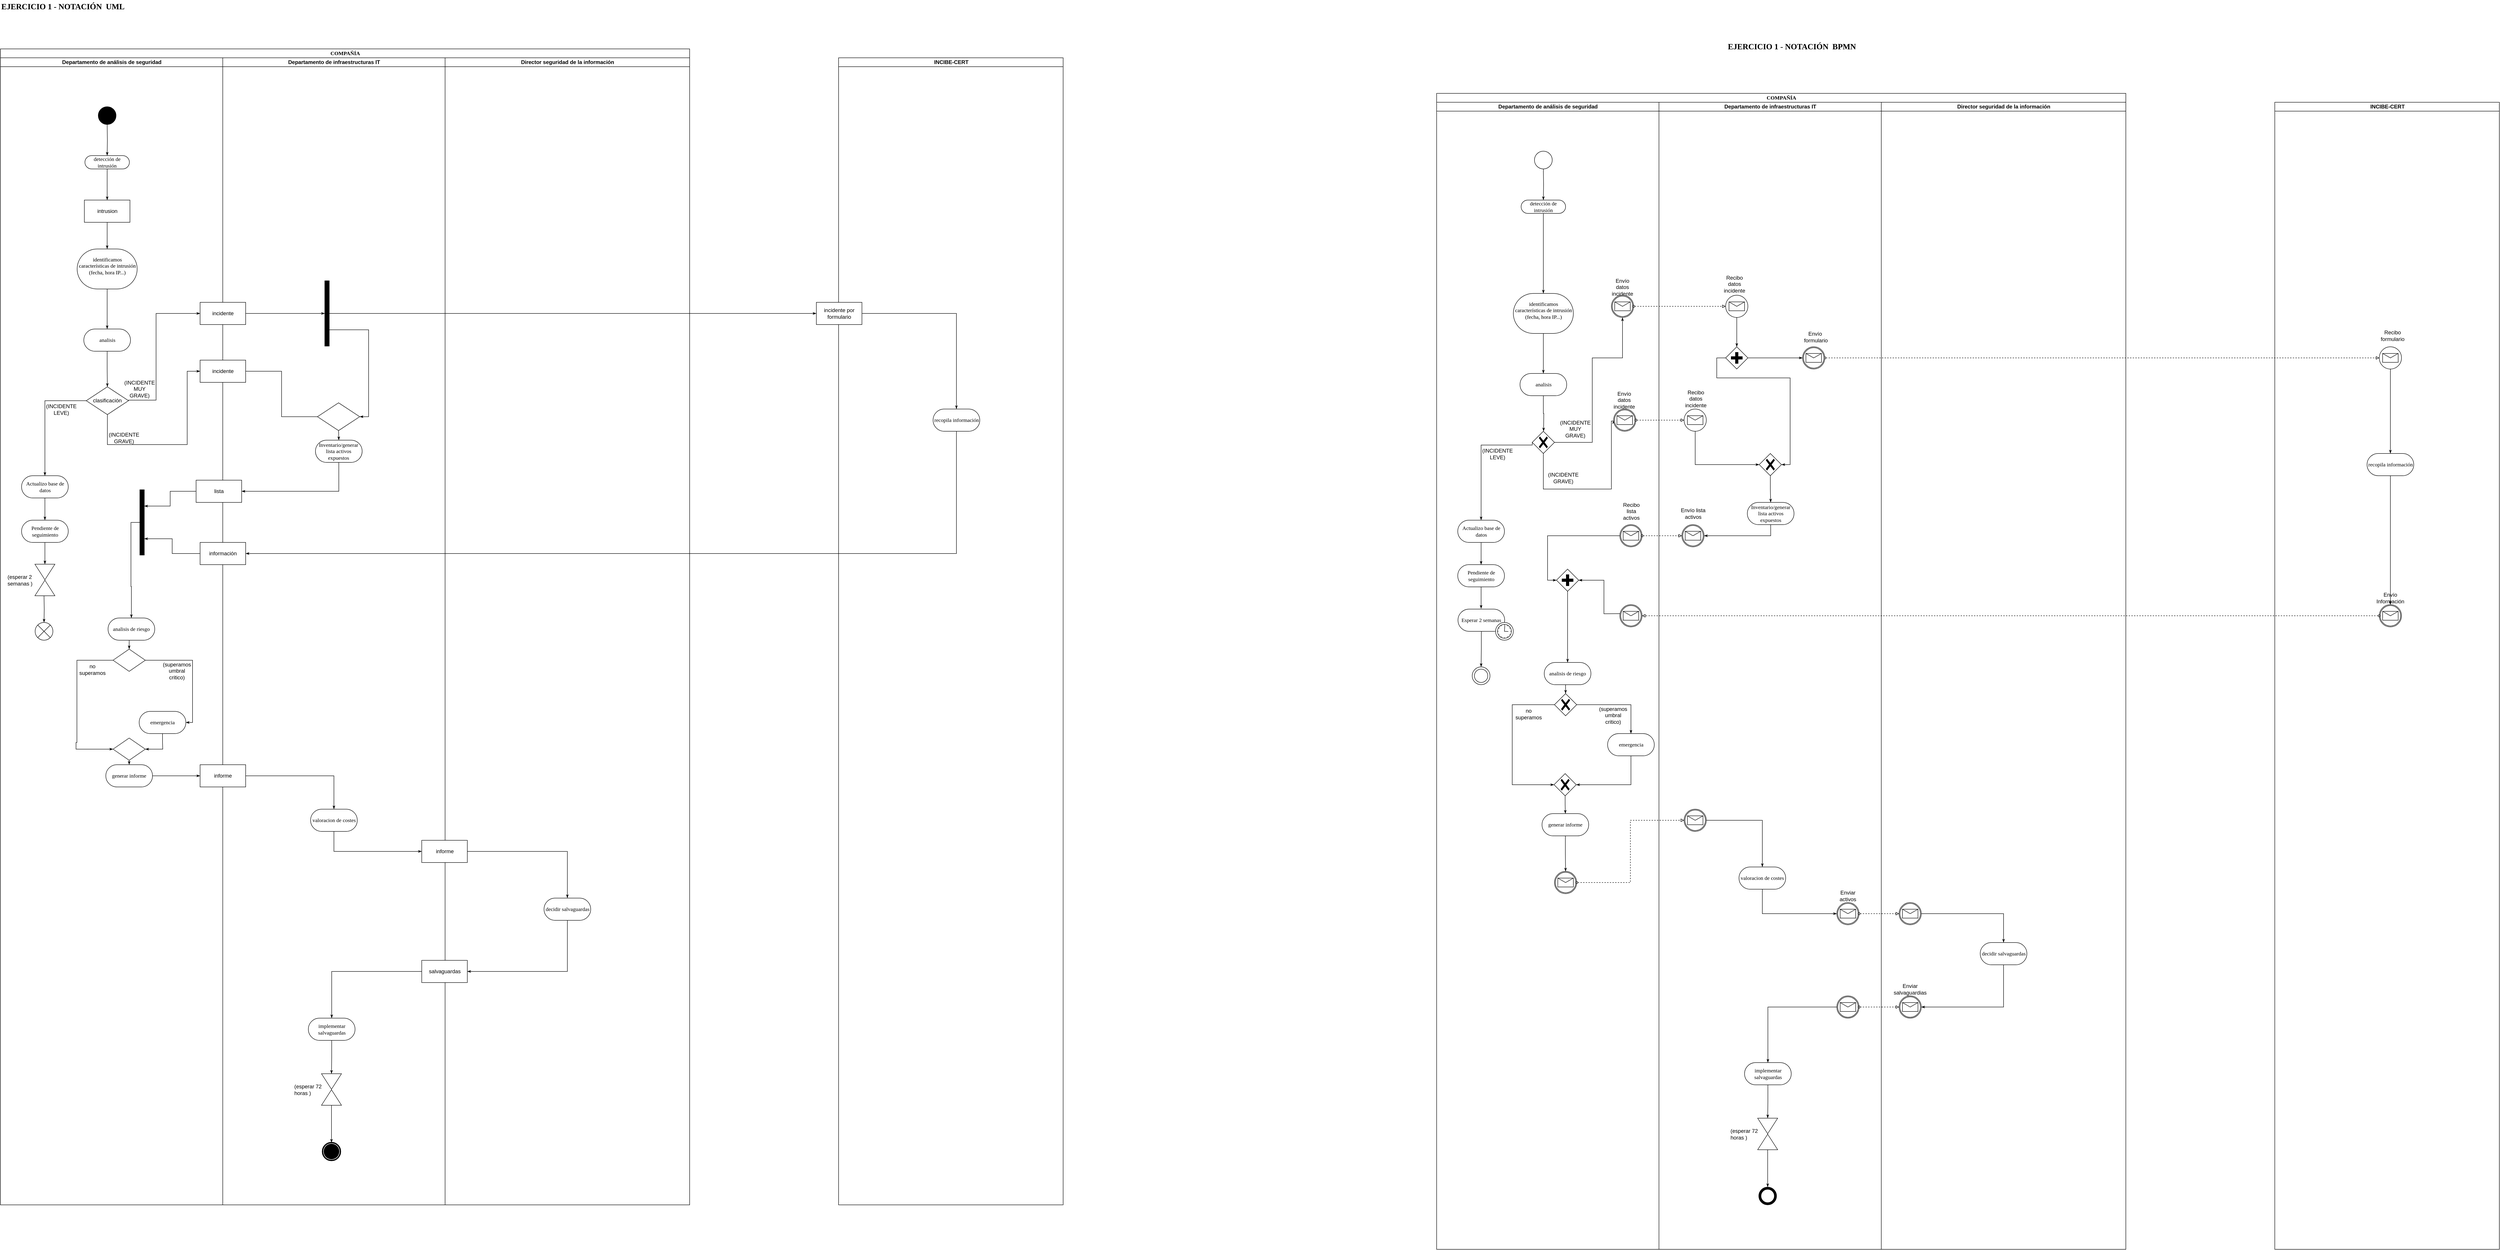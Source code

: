 <mxfile version="21.0.8" type="device"><diagram name="Page-1" id="0783ab3e-0a74-02c8-0abd-f7b4e66b4bec"><mxGraphModel dx="3044" dy="2425" grid="1" gridSize="10" guides="1" tooltips="1" connect="1" arrows="1" fold="1" page="1" pageScale="1" pageWidth="850" pageHeight="1100" background="none" math="0" shadow="0"><root><mxCell id="0"/><mxCell id="1" parent="0"/><mxCell id="1c1d494c118603dd-1" value="COMPAÑÍA" style="swimlane;html=1;childLayout=stackLayout;startSize=20;rounded=0;shadow=0;comic=0;labelBackgroundColor=none;strokeWidth=1;fontFamily=Verdana;fontSize=12;align=center;" parent="1" vertex="1"><mxGeometry x="20" y="20" width="1550" height="2600" as="geometry"><mxRectangle x="40" y="20" width="100" height="30" as="alternateBounds"/></mxGeometry></mxCell><mxCell id="T4TlZNlEzdh0NtcXAD-y-37" style="edgeStyle=orthogonalEdgeStyle;rounded=0;html=1;labelBackgroundColor=none;startArrow=none;startFill=0;startSize=5;endArrow=classicThin;endFill=1;endSize=5;jettySize=auto;orthogonalLoop=1;strokeWidth=1;fontFamily=Verdana;fontSize=12;exitX=0;exitY=0.5;exitDx=0;exitDy=0;entryX=0.75;entryY=0;entryDx=0;entryDy=0;" parent="1c1d494c118603dd-1" source="T4TlZNlEzdh0NtcXAD-y-31" target="v2Qgj2uv2NA0MAG2LGTo-19" edge="1"><mxGeometry relative="1" as="geometry"><mxPoint x="477.5" y="895" as="sourcePoint"/><mxPoint x="240" y="960" as="targetPoint"/></mxGeometry></mxCell><mxCell id="1c1d494c118603dd-2" value="Departamento de análisis de seguridad" style="swimlane;html=1;startSize=20;" parent="1c1d494c118603dd-1" vertex="1"><mxGeometry y="20" width="500" height="2580" as="geometry"><mxRectangle y="20" width="40" height="970" as="alternateBounds"/></mxGeometry></mxCell><mxCell id="CyJphw3hlyha_T6MdP7E-126" value="" style="ellipse;whiteSpace=wrap;html=1;rounded=0;shadow=0;comic=0;labelBackgroundColor=none;strokeWidth=1;fillColor=#000000;fontFamily=Verdana;fontSize=12;align=center;" parent="1c1d494c118603dd-2" vertex="1"><mxGeometry x="220" y="110" width="40" height="40" as="geometry"/></mxCell><mxCell id="CyJphw3hlyha_T6MdP7E-125" style="edgeStyle=orthogonalEdgeStyle;rounded=0;html=1;labelBackgroundColor=none;startArrow=none;startFill=0;startSize=5;endArrow=classicThin;endFill=1;endSize=5;jettySize=auto;orthogonalLoop=1;strokeWidth=1;fontFamily=Verdana;fontSize=12;entryX=0.5;entryY=0;entryDx=0;entryDy=0;" parent="1c1d494c118603dd-2" target="CyJphw3hlyha_T6MdP7E-127" edge="1"><mxGeometry relative="1" as="geometry"><mxPoint x="180" y="170" as="targetPoint"/><mxPoint x="240" y="150" as="sourcePoint"/></mxGeometry></mxCell><mxCell id="CyJphw3hlyha_T6MdP7E-127" value="detección de intrusión" style="rounded=1;whiteSpace=wrap;html=1;shadow=0;comic=0;labelBackgroundColor=none;strokeWidth=1;fontFamily=Verdana;fontSize=12;align=center;arcSize=50;" parent="1c1d494c118603dd-2" vertex="1"><mxGeometry x="190" y="220" width="100" height="30" as="geometry"/></mxCell><mxCell id="CyJphw3hlyha_T6MdP7E-133" value="&#10;&lt;span style=&quot;color: rgb(0, 0, 0); font-family: Verdana; font-size: 12px; font-style: normal; font-variant-ligatures: normal; font-variant-caps: normal; font-weight: 400; letter-spacing: normal; orphans: 2; text-align: center; text-indent: 0px; text-transform: none; widows: 2; word-spacing: 0px; -webkit-text-stroke-width: 0px; background-color: rgb(251, 251, 251); text-decoration-thickness: initial; text-decoration-style: initial; text-decoration-color: initial; float: none; display: inline !important;&quot;&gt;identificamos características de intrusión (fecha, hora IP...)&lt;/span&gt;&#10;&#10;" style="rounded=1;whiteSpace=wrap;html=1;shadow=0;comic=0;labelBackgroundColor=none;strokeWidth=1;fontFamily=Verdana;fontSize=12;align=center;arcSize=50;" parent="1c1d494c118603dd-2" vertex="1"><mxGeometry x="172.5" y="430" width="135" height="90" as="geometry"/></mxCell><mxCell id="CyJphw3hlyha_T6MdP7E-135" style="edgeStyle=orthogonalEdgeStyle;rounded=0;html=1;labelBackgroundColor=none;startArrow=none;startFill=0;startSize=5;endArrow=classicThin;endFill=1;endSize=5;jettySize=auto;orthogonalLoop=1;strokeWidth=1;fontFamily=Verdana;fontSize=12;entryX=0.5;entryY=0;entryDx=0;entryDy=0;exitX=0.5;exitY=1;exitDx=0;exitDy=0;" parent="1c1d494c118603dd-2" source="CyJphw3hlyha_T6MdP7E-133" target="T4TlZNlEzdh0NtcXAD-y-7" edge="1"><mxGeometry relative="1" as="geometry"><mxPoint x="243.75" y="590" as="sourcePoint"/><mxPoint x="243.75" y="680" as="targetPoint"/></mxGeometry></mxCell><mxCell id="CyJphw3hlyha_T6MdP7E-139" value="Actualizo base de datos" style="rounded=1;whiteSpace=wrap;html=1;shadow=0;comic=0;labelBackgroundColor=none;strokeWidth=1;fontFamily=Verdana;fontSize=12;align=center;arcSize=50;" parent="1c1d494c118603dd-2" vertex="1"><mxGeometry x="47.5" y="940" width="105" height="50" as="geometry"/></mxCell><mxCell id="CyJphw3hlyha_T6MdP7E-140" style="edgeStyle=orthogonalEdgeStyle;rounded=0;html=1;labelBackgroundColor=none;startArrow=none;startFill=0;startSize=5;endArrow=classicThin;endFill=1;endSize=5;jettySize=auto;orthogonalLoop=1;strokeWidth=1;fontFamily=Verdana;fontSize=12;entryX=0.5;entryY=0;entryDx=0;entryDy=0;exitX=0;exitY=0.5;exitDx=0;exitDy=0;" parent="1c1d494c118603dd-2" source="CyJphw3hlyha_T6MdP7E-147" target="CyJphw3hlyha_T6MdP7E-139" edge="1"><mxGeometry relative="1" as="geometry"><mxPoint x="230" y="1000" as="sourcePoint"/><mxPoint x="240" y="960" as="targetPoint"/><Array as="points"><mxPoint x="100" y="771"/></Array></mxGeometry></mxCell><mxCell id="CyJphw3hlyha_T6MdP7E-141" value="Pendiente de seguimiento" style="rounded=1;whiteSpace=wrap;html=1;shadow=0;comic=0;labelBackgroundColor=none;strokeWidth=1;fontFamily=Verdana;fontSize=12;align=center;arcSize=50;" parent="1c1d494c118603dd-2" vertex="1"><mxGeometry x="47.5" y="1040" width="105" height="50" as="geometry"/></mxCell><mxCell id="CyJphw3hlyha_T6MdP7E-142" style="edgeStyle=orthogonalEdgeStyle;rounded=0;html=1;labelBackgroundColor=none;startArrow=none;startFill=0;startSize=5;endArrow=classicThin;endFill=1;endSize=5;jettySize=auto;orthogonalLoop=1;strokeWidth=1;fontFamily=Verdana;fontSize=12;entryX=0.5;entryY=0;entryDx=0;entryDy=0;exitX=0.5;exitY=1;exitDx=0;exitDy=0;" parent="1c1d494c118603dd-2" source="CyJphw3hlyha_T6MdP7E-139" target="CyJphw3hlyha_T6MdP7E-141" edge="1"><mxGeometry relative="1" as="geometry"><mxPoint x="110" y="1000" as="sourcePoint"/><mxPoint x="110" y="950" as="targetPoint"/></mxGeometry></mxCell><mxCell id="CyJphw3hlyha_T6MdP7E-143" value="" style="triangle;whiteSpace=wrap;html=1;rotation=-90;" parent="1c1d494c118603dd-2" vertex="1"><mxGeometry x="82.5" y="1170" width="35" height="45" as="geometry"/></mxCell><mxCell id="CyJphw3hlyha_T6MdP7E-144" value="" style="triangle;whiteSpace=wrap;html=1;rotation=90;" parent="1c1d494c118603dd-2" vertex="1"><mxGeometry x="82.5" y="1134" width="35" height="45" as="geometry"/></mxCell><mxCell id="CyJphw3hlyha_T6MdP7E-145" value="(esperar 2 semanas )" style="text;strokeColor=none;fillColor=none;align=left;verticalAlign=middle;spacingLeft=4;spacingRight=4;overflow=hidden;points=[[0,0.5],[1,0.5]];portConstraint=eastwest;rotatable=0;whiteSpace=wrap;html=1;" parent="1c1d494c118603dd-2" vertex="1"><mxGeometry x="10" y="1140" width="80" height="70" as="geometry"/></mxCell><mxCell id="CyJphw3hlyha_T6MdP7E-146" style="edgeStyle=orthogonalEdgeStyle;rounded=0;html=1;labelBackgroundColor=none;startArrow=none;startFill=0;startSize=5;endArrow=classicThin;endFill=1;endSize=5;jettySize=auto;orthogonalLoop=1;strokeWidth=1;fontFamily=Verdana;fontSize=12;entryX=0;entryY=0.5;entryDx=0;entryDy=0;exitX=0.5;exitY=1;exitDx=0;exitDy=0;" parent="1c1d494c118603dd-2" source="CyJphw3hlyha_T6MdP7E-141" target="CyJphw3hlyha_T6MdP7E-144" edge="1"><mxGeometry relative="1" as="geometry"><mxPoint x="160" y="1100" as="sourcePoint"/><mxPoint x="110" y="1050" as="targetPoint"/></mxGeometry></mxCell><mxCell id="CyJphw3hlyha_T6MdP7E-147" value="clasificación" style="rhombus;whiteSpace=wrap;html=1;" parent="1c1d494c118603dd-2" vertex="1"><mxGeometry x="193" y="740" width="95" height="62.5" as="geometry"/></mxCell><mxCell id="CyJphw3hlyha_T6MdP7E-149" value="(INCIDENTE LEVE)" style="text;html=1;strokeColor=none;fillColor=none;align=center;verticalAlign=middle;whiteSpace=wrap;rounded=0;" parent="1c1d494c118603dd-2" vertex="1"><mxGeometry x="107" y="776" width="60" height="30" as="geometry"/></mxCell><mxCell id="T4TlZNlEzdh0NtcXAD-y-6" value="intrusion" style="rounded=0;whiteSpace=wrap;html=1;" parent="1c1d494c118603dd-2" vertex="1"><mxGeometry x="188.75" y="320" width="102.5" height="50" as="geometry"/></mxCell><mxCell id="T4TlZNlEzdh0NtcXAD-y-7" value="analisis" style="rounded=1;whiteSpace=wrap;html=1;shadow=0;comic=0;labelBackgroundColor=none;strokeWidth=1;fontFamily=Verdana;fontSize=12;align=center;arcSize=50;" parent="1c1d494c118603dd-2" vertex="1"><mxGeometry x="187.5" y="610" width="105" height="50" as="geometry"/></mxCell><mxCell id="T4TlZNlEzdh0NtcXAD-y-8" style="edgeStyle=orthogonalEdgeStyle;rounded=0;html=1;labelBackgroundColor=none;startArrow=none;startFill=0;startSize=5;endArrow=classicThin;endFill=1;endSize=5;jettySize=auto;orthogonalLoop=1;strokeWidth=1;fontFamily=Verdana;fontSize=12;exitX=0.5;exitY=1;exitDx=0;exitDy=0;" parent="1c1d494c118603dd-2" source="CyJphw3hlyha_T6MdP7E-127" target="T4TlZNlEzdh0NtcXAD-y-6" edge="1"><mxGeometry relative="1" as="geometry"><mxPoint x="250" y="230" as="targetPoint"/><mxPoint x="250" y="190" as="sourcePoint"/></mxGeometry></mxCell><mxCell id="T4TlZNlEzdh0NtcXAD-y-9" style="edgeStyle=orthogonalEdgeStyle;rounded=0;html=1;labelBackgroundColor=none;startArrow=none;startFill=0;startSize=5;endArrow=classicThin;endFill=1;endSize=5;jettySize=auto;orthogonalLoop=1;strokeWidth=1;fontFamily=Verdana;fontSize=12;exitX=0.5;exitY=1;exitDx=0;exitDy=0;entryX=0.5;entryY=0;entryDx=0;entryDy=0;" parent="1c1d494c118603dd-2" source="T4TlZNlEzdh0NtcXAD-y-6" target="CyJphw3hlyha_T6MdP7E-133" edge="1"><mxGeometry relative="1" as="geometry"><mxPoint x="250" y="330" as="targetPoint"/><mxPoint x="250" y="280" as="sourcePoint"/></mxGeometry></mxCell><mxCell id="CyJphw3hlyha_T6MdP7E-151" value="(INCIDENTE GRAVE)" style="text;html=1;strokeColor=none;fillColor=none;align=center;verticalAlign=middle;whiteSpace=wrap;rounded=0;" parent="1c1d494c118603dd-2" vertex="1"><mxGeometry x="247.5" y="850" width="60" height="10" as="geometry"/></mxCell><mxCell id="T4TlZNlEzdh0NtcXAD-y-35" value="analisis de riesgo" style="rounded=1;whiteSpace=wrap;html=1;shadow=0;comic=0;labelBackgroundColor=none;strokeWidth=1;fontFamily=Verdana;fontSize=12;align=center;arcSize=50;" parent="1c1d494c118603dd-2" vertex="1"><mxGeometry x="242" y="1260" width="105" height="50" as="geometry"/></mxCell><mxCell id="T4TlZNlEzdh0NtcXAD-y-39" value="generar informe" style="rounded=1;whiteSpace=wrap;html=1;shadow=0;comic=0;labelBackgroundColor=none;strokeWidth=1;fontFamily=Verdana;fontSize=12;align=center;arcSize=50;" parent="1c1d494c118603dd-2" vertex="1"><mxGeometry x="237" y="1590" width="105" height="50" as="geometry"/></mxCell><mxCell id="T4TlZNlEzdh0NtcXAD-y-49" value="emergencia" style="rounded=1;whiteSpace=wrap;html=1;shadow=0;comic=0;labelBackgroundColor=none;strokeWidth=1;fontFamily=Verdana;fontSize=12;align=center;arcSize=50;" parent="1c1d494c118603dd-2" vertex="1"><mxGeometry x="312" y="1470" width="105" height="50" as="geometry"/></mxCell><mxCell id="heCMSel5Bxl40st8IHVG-4" style="edgeStyle=orthogonalEdgeStyle;rounded=0;html=1;labelBackgroundColor=none;startArrow=none;startFill=0;startSize=5;endArrow=classicThin;endFill=1;endSize=5;jettySize=auto;orthogonalLoop=1;strokeWidth=1;fontFamily=Verdana;fontSize=12;entryX=1;entryY=0.5;entryDx=0;entryDy=0;exitX=0.5;exitY=1;exitDx=0;exitDy=0;" parent="1c1d494c118603dd-2" source="T4TlZNlEzdh0NtcXAD-y-49" target="O4fNQorIDLCw9rTOeB0s-19" edge="1"><mxGeometry relative="1" as="geometry"><mxPoint x="336" y="1365" as="sourcePoint"/><mxPoint x="305" y="1505" as="targetPoint"/><Array as="points"><mxPoint x="365" y="1540"/><mxPoint x="365" y="1555"/></Array></mxGeometry></mxCell><mxCell id="v2Qgj2uv2NA0MAG2LGTo-3" style="edgeStyle=orthogonalEdgeStyle;rounded=0;html=1;labelBackgroundColor=none;startArrow=none;startFill=0;startSize=5;endArrow=classicThin;endFill=1;endSize=5;jettySize=auto;orthogonalLoop=1;strokeWidth=1;fontFamily=Verdana;fontSize=12;entryX=0.5;entryY=0;entryDx=0;entryDy=0;exitX=0.5;exitY=1;exitDx=0;exitDy=0;" parent="1c1d494c118603dd-2" source="T4TlZNlEzdh0NtcXAD-y-7" target="CyJphw3hlyha_T6MdP7E-147" edge="1"><mxGeometry relative="1" as="geometry"><mxPoint x="250" y="530" as="sourcePoint"/><mxPoint x="250" y="620" as="targetPoint"/></mxGeometry></mxCell><mxCell id="T4TlZNlEzdh0NtcXAD-y-21" value="(INCIDENTE MUY GRAVE)" style="text;html=1;strokeColor=none;fillColor=none;align=center;verticalAlign=middle;whiteSpace=wrap;rounded=0;" parent="1c1d494c118603dd-2" vertex="1"><mxGeometry x="282.5" y="740" width="60" height="10" as="geometry"/></mxCell><mxCell id="T4TlZNlEzdh0NtcXAD-y-46" value="(superamos umbral critico)" style="text;html=1;strokeColor=none;fillColor=none;align=center;verticalAlign=middle;whiteSpace=wrap;rounded=0;" parent="1c1d494c118603dd-2" vertex="1"><mxGeometry x="367" y="1364" width="60" height="30" as="geometry"/></mxCell><mxCell id="T4TlZNlEzdh0NtcXAD-y-47" value="no superamos" style="text;html=1;strokeColor=none;fillColor=none;align=center;verticalAlign=middle;whiteSpace=wrap;rounded=0;" parent="1c1d494c118603dd-2" vertex="1"><mxGeometry x="177" y="1361" width="60" height="30" as="geometry"/></mxCell><mxCell id="v2Qgj2uv2NA0MAG2LGTo-19" value="" style="whiteSpace=wrap;html=1;rounded=0;shadow=0;comic=0;labelBackgroundColor=none;strokeWidth=1;fillColor=#000000;fontFamily=Verdana;fontSize=12;align=center;rotation=90;" parent="1c1d494c118603dd-2" vertex="1"><mxGeometry x="245" y="1040" width="147" height="10" as="geometry"/></mxCell><mxCell id="v2Qgj2uv2NA0MAG2LGTo-20" style="edgeStyle=orthogonalEdgeStyle;rounded=0;html=1;labelBackgroundColor=none;startArrow=none;startFill=0;startSize=5;endArrow=classicThin;endFill=1;endSize=5;jettySize=auto;orthogonalLoop=1;strokeWidth=1;fontFamily=Verdana;fontSize=12;exitX=0.5;exitY=1;exitDx=0;exitDy=0;entryX=0.5;entryY=0;entryDx=0;entryDy=0;" parent="1c1d494c118603dd-2" source="v2Qgj2uv2NA0MAG2LGTo-19" target="T4TlZNlEzdh0NtcXAD-y-35" edge="1"><mxGeometry relative="1" as="geometry"><mxPoint x="459" y="1125" as="sourcePoint"/><mxPoint x="334" y="1092" as="targetPoint"/></mxGeometry></mxCell><mxCell id="O4fNQorIDLCw9rTOeB0s-19" value="" style="rhombus;whiteSpace=wrap;html=1;" parent="1c1d494c118603dd-2" vertex="1"><mxGeometry x="253.25" y="1530" width="72.5" height="50" as="geometry"/></mxCell><mxCell id="O4fNQorIDLCw9rTOeB0s-21" style="edgeStyle=orthogonalEdgeStyle;rounded=0;html=1;labelBackgroundColor=none;startArrow=none;startFill=0;startSize=5;endArrow=classicThin;endFill=1;endSize=5;jettySize=auto;orthogonalLoop=1;strokeWidth=1;fontFamily=Verdana;fontSize=12;entryX=0.5;entryY=0;entryDx=0;entryDy=0;exitX=0.5;exitY=1;exitDx=0;exitDy=0;" parent="1c1d494c118603dd-2" source="O4fNQorIDLCw9rTOeB0s-19" target="T4TlZNlEzdh0NtcXAD-y-39" edge="1"><mxGeometry relative="1" as="geometry"><mxPoint x="352" y="1625" as="sourcePoint"/><mxPoint x="451" y="1625" as="targetPoint"/></mxGeometry></mxCell><mxCell id="heCMSel5Bxl40st8IHVG-8" style="edgeStyle=orthogonalEdgeStyle;rounded=0;html=1;labelBackgroundColor=none;startArrow=none;startFill=0;startSize=5;endArrow=classicThin;endFill=1;endSize=5;jettySize=auto;orthogonalLoop=1;strokeWidth=1;fontFamily=Verdana;fontSize=12;entryX=0;entryY=0.5;entryDx=0;entryDy=0;exitX=0.5;exitY=1;exitDx=0;exitDy=0;" parent="1c1d494c118603dd-1" source="T4TlZNlEzdh0NtcXAD-y-44" target="heCMSel5Bxl40st8IHVG-7" edge="1"><mxGeometry relative="1" as="geometry"><mxPoint x="362" y="1645" as="sourcePoint"/><mxPoint x="435" y="1720" as="targetPoint"/></mxGeometry></mxCell><mxCell id="1c1d494c118603dd-3" value="Departamento de infraestructuras IT" style="swimlane;html=1;startSize=20;" parent="1c1d494c118603dd-1" vertex="1"><mxGeometry x="500" y="20" width="500" height="2580" as="geometry"/></mxCell><mxCell id="CyJphw3hlyha_T6MdP7E-150" value="Inventario/generar lista activos expuestos" style="rounded=1;whiteSpace=wrap;html=1;shadow=0;comic=0;labelBackgroundColor=none;strokeWidth=1;fontFamily=Verdana;fontSize=12;align=center;arcSize=50;" parent="1c1d494c118603dd-3" vertex="1"><mxGeometry x="208.47" y="860" width="105" height="50" as="geometry"/></mxCell><mxCell id="T4TlZNlEzdh0NtcXAD-y-28" value="" style="whiteSpace=wrap;html=1;rounded=0;shadow=0;comic=0;labelBackgroundColor=none;strokeWidth=1;fillColor=#000000;fontFamily=Verdana;fontSize=12;align=center;rotation=90;" parent="1c1d494c118603dd-3" vertex="1"><mxGeometry x="160.97" y="570" width="147" height="10" as="geometry"/></mxCell><mxCell id="T4TlZNlEzdh0NtcXAD-y-29" style="edgeStyle=orthogonalEdgeStyle;rounded=0;html=1;labelBackgroundColor=none;startArrow=none;startFill=0;startSize=5;endArrow=classicThin;endFill=1;endSize=5;jettySize=auto;orthogonalLoop=1;strokeWidth=1;fontFamily=Verdana;fontSize=12;exitX=0.75;exitY=0;exitDx=0;exitDy=0;entryX=1;entryY=0.5;entryDx=0;entryDy=0;" parent="1c1d494c118603dd-3" source="T4TlZNlEzdh0NtcXAD-y-28" target="R5DIUTTM6hjqT1cb0nxE-9" edge="1"><mxGeometry relative="1" as="geometry"><mxPoint x="-43.53" y="506" as="sourcePoint"/><mxPoint x="398.47" y="720" as="targetPoint"/></mxGeometry></mxCell><mxCell id="T4TlZNlEzdh0NtcXAD-y-31" value="información" style="rounded=0;whiteSpace=wrap;html=1;" parent="1c1d494c118603dd-3" vertex="1"><mxGeometry x="-51" y="1090" width="102.5" height="50" as="geometry"/></mxCell><mxCell id="T4TlZNlEzdh0NtcXAD-y-38" value="informe" style="rounded=0;whiteSpace=wrap;html=1;" parent="1c1d494c118603dd-3" vertex="1"><mxGeometry x="-51" y="1590" width="102.5" height="50" as="geometry"/></mxCell><mxCell id="T4TlZNlEzdh0NtcXAD-y-44" value="valoracion de costes" style="rounded=1;whiteSpace=wrap;html=1;shadow=0;comic=0;labelBackgroundColor=none;strokeWidth=1;fontFamily=Verdana;fontSize=12;align=center;arcSize=50;" parent="1c1d494c118603dd-3" vertex="1"><mxGeometry x="197.5" y="1690" width="105" height="50" as="geometry"/></mxCell><mxCell id="heCMSel5Bxl40st8IHVG-6" style="edgeStyle=orthogonalEdgeStyle;rounded=0;html=1;labelBackgroundColor=none;startArrow=none;startFill=0;startSize=5;endArrow=classicThin;endFill=1;endSize=5;jettySize=auto;orthogonalLoop=1;strokeWidth=1;fontFamily=Verdana;fontSize=12;entryX=0.5;entryY=0;entryDx=0;entryDy=0;exitX=1;exitY=0.5;exitDx=0;exitDy=0;" parent="1c1d494c118603dd-3" source="T4TlZNlEzdh0NtcXAD-y-38" target="T4TlZNlEzdh0NtcXAD-y-44" edge="1"><mxGeometry relative="1" as="geometry"><mxPoint x="-77" y="1625" as="sourcePoint"/><mxPoint x="-41" y="1625" as="targetPoint"/></mxGeometry></mxCell><mxCell id="heCMSel5Bxl40st8IHVG-12" value="implementar salvaguardas" style="rounded=1;whiteSpace=wrap;html=1;shadow=0;comic=0;labelBackgroundColor=none;strokeWidth=1;fontFamily=Verdana;fontSize=12;align=center;arcSize=50;" parent="1c1d494c118603dd-3" vertex="1"><mxGeometry x="192.5" y="2160" width="105" height="50" as="geometry"/></mxCell><mxCell id="heCMSel5Bxl40st8IHVG-16" value="" style="triangle;whiteSpace=wrap;html=1;rotation=-90;" parent="1c1d494c118603dd-3" vertex="1"><mxGeometry x="227" y="2316" width="35" height="45" as="geometry"/></mxCell><mxCell id="heCMSel5Bxl40st8IHVG-17" value="" style="triangle;whiteSpace=wrap;html=1;rotation=90;" parent="1c1d494c118603dd-3" vertex="1"><mxGeometry x="227" y="2280" width="35" height="45" as="geometry"/></mxCell><mxCell id="heCMSel5Bxl40st8IHVG-18" value="(esperar 72 horas )" style="text;strokeColor=none;fillColor=none;align=left;verticalAlign=middle;spacingLeft=4;spacingRight=4;overflow=hidden;points=[[0,0.5],[1,0.5]];portConstraint=eastwest;rotatable=0;whiteSpace=wrap;html=1;" parent="1c1d494c118603dd-3" vertex="1"><mxGeometry x="154.5" y="2286" width="80" height="70" as="geometry"/></mxCell><mxCell id="v2Qgj2uv2NA0MAG2LGTo-1" value="" style="shape=mxgraph.bpmn.shape;html=1;verticalLabelPosition=bottom;labelBackgroundColor=#ffffff;verticalAlign=top;perimeter=ellipsePerimeter;outline=end;symbol=terminate;rounded=0;shadow=0;comic=0;strokeWidth=1;fontFamily=Verdana;fontSize=12;align=center;" parent="1c1d494c118603dd-3" vertex="1"><mxGeometry x="224.5" y="2440" width="40" height="40" as="geometry"/></mxCell><mxCell id="T4TlZNlEzdh0NtcXAD-y-20" value="lista" style="rounded=0;whiteSpace=wrap;html=1;" parent="1c1d494c118603dd-3" vertex="1"><mxGeometry x="-60" y="950" width="102.5" height="50" as="geometry"/></mxCell><mxCell id="T4TlZNlEzdh0NtcXAD-y-33" style="edgeStyle=orthogonalEdgeStyle;rounded=0;html=1;labelBackgroundColor=none;startArrow=none;startFill=0;startSize=5;endArrow=classicThin;endFill=1;endSize=5;jettySize=auto;orthogonalLoop=1;strokeWidth=1;fontFamily=Verdana;fontSize=12;entryX=1;entryY=0.5;entryDx=0;entryDy=0;exitX=0.5;exitY=1;exitDx=0;exitDy=0;" parent="1c1d494c118603dd-3" source="CyJphw3hlyha_T6MdP7E-150" target="T4TlZNlEzdh0NtcXAD-y-20" edge="1"><mxGeometry relative="1" as="geometry"><mxPoint x="-60" y="442" as="sourcePoint"/><mxPoint x="-57" y="589" as="targetPoint"/></mxGeometry></mxCell><mxCell id="T4TlZNlEzdh0NtcXAD-y-16" value="incidente" style="rounded=0;whiteSpace=wrap;html=1;" parent="1c1d494c118603dd-3" vertex="1"><mxGeometry x="-51" y="680" width="102.5" height="50" as="geometry"/></mxCell><mxCell id="heCMSel5Bxl40st8IHVG-1" value="incidente" style="rounded=0;whiteSpace=wrap;html=1;" parent="1c1d494c118603dd-3" vertex="1"><mxGeometry x="-51" y="550" width="102.5" height="50" as="geometry"/></mxCell><mxCell id="v2Qgj2uv2NA0MAG2LGTo-15" style="edgeStyle=orthogonalEdgeStyle;rounded=0;html=1;labelBackgroundColor=none;startArrow=none;startFill=0;startSize=5;endArrow=classicThin;endFill=1;endSize=5;jettySize=auto;orthogonalLoop=1;strokeWidth=1;fontFamily=Verdana;fontSize=12;entryX=0;entryY=0.5;entryDx=0;entryDy=0;exitX=0.5;exitY=1;exitDx=0;exitDy=0;" parent="1c1d494c118603dd-3" source="heCMSel5Bxl40st8IHVG-12" target="heCMSel5Bxl40st8IHVG-17" edge="1"><mxGeometry relative="1" as="geometry"><mxPoint x="458" y="2065" as="sourcePoint"/><mxPoint x="255" y="2170" as="targetPoint"/></mxGeometry></mxCell><mxCell id="v2Qgj2uv2NA0MAG2LGTo-16" style="edgeStyle=orthogonalEdgeStyle;rounded=0;html=1;labelBackgroundColor=none;startArrow=none;startFill=0;startSize=5;endArrow=classicThin;endFill=1;endSize=5;jettySize=auto;orthogonalLoop=1;strokeWidth=1;fontFamily=Verdana;fontSize=12;entryX=0.5;entryY=0;entryDx=0;entryDy=0;exitX=0;exitY=0.5;exitDx=0;exitDy=0;" parent="1c1d494c118603dd-3" source="heCMSel5Bxl40st8IHVG-16" target="v2Qgj2uv2NA0MAG2LGTo-1" edge="1"><mxGeometry relative="1" as="geometry"><mxPoint x="262" y="2220" as="sourcePoint"/><mxPoint x="255" y="2295" as="targetPoint"/></mxGeometry></mxCell><mxCell id="v2Qgj2uv2NA0MAG2LGTo-17" style="edgeStyle=orthogonalEdgeStyle;rounded=0;html=1;labelBackgroundColor=none;startArrow=none;startFill=0;startSize=5;endArrow=classicThin;endFill=1;endSize=5;jettySize=auto;orthogonalLoop=1;strokeWidth=1;fontFamily=Verdana;fontSize=12;entryX=0.5;entryY=0;entryDx=0;entryDy=0;exitX=0.5;exitY=1;exitDx=0;exitDy=0;" parent="1c1d494c118603dd-3" source="R5DIUTTM6hjqT1cb0nxE-9" target="CyJphw3hlyha_T6MdP7E-150" edge="1"><mxGeometry relative="1" as="geometry"><mxPoint x="249.47" y="622" as="sourcePoint"/><mxPoint x="278.47" y="869" as="targetPoint"/></mxGeometry></mxCell><mxCell id="R5DIUTTM6hjqT1cb0nxE-10" value="" style="edgeStyle=orthogonalEdgeStyle;rounded=0;html=1;labelBackgroundColor=none;startArrow=none;startFill=0;startSize=5;endArrow=none;endFill=1;endSize=5;jettySize=auto;orthogonalLoop=1;strokeWidth=1;fontFamily=Verdana;fontSize=12;entryX=0;entryY=0.5;entryDx=0;entryDy=0;exitX=1;exitY=0.5;exitDx=0;exitDy=0;" parent="1c1d494c118603dd-3" source="T4TlZNlEzdh0NtcXAD-y-16" target="R5DIUTTM6hjqT1cb0nxE-9" edge="1"><mxGeometry relative="1" as="geometry"><mxPoint x="572" y="745" as="sourcePoint"/><mxPoint x="723" y="900" as="targetPoint"/></mxGeometry></mxCell><mxCell id="R5DIUTTM6hjqT1cb0nxE-9" value="" style="rhombus;whiteSpace=wrap;html=1;" parent="1c1d494c118603dd-3" vertex="1"><mxGeometry x="212.97" y="776" width="95" height="62.5" as="geometry"/></mxCell><mxCell id="v2Qgj2uv2NA0MAG2LGTo-8" style="edgeStyle=orthogonalEdgeStyle;rounded=0;html=1;labelBackgroundColor=none;startArrow=none;startFill=0;startSize=5;endArrow=classicThin;endFill=1;endSize=5;jettySize=auto;orthogonalLoop=1;strokeWidth=1;fontFamily=Verdana;fontSize=12;exitX=1;exitY=0.5;exitDx=0;exitDy=0;entryX=0.5;entryY=1;entryDx=0;entryDy=0;" parent="1c1d494c118603dd-3" source="heCMSel5Bxl40st8IHVG-1" edge="1" target="T4TlZNlEzdh0NtcXAD-y-28"><mxGeometry relative="1" as="geometry"><mxPoint x="-250" y="530" as="sourcePoint"/><mxPoint x="170" y="575" as="targetPoint"/></mxGeometry></mxCell><mxCell id="1c1d494c118603dd-4" value="Director seguridad de la información" style="swimlane;html=1;startSize=20;" parent="1c1d494c118603dd-1" vertex="1"><mxGeometry x="1000" y="20" width="550" height="2580" as="geometry"/></mxCell><mxCell id="heCMSel5Bxl40st8IHVG-7" value="informe" style="rounded=0;whiteSpace=wrap;html=1;" parent="1c1d494c118603dd-4" vertex="1"><mxGeometry x="-52.5" y="1760" width="102.5" height="50" as="geometry"/></mxCell><mxCell id="heCMSel5Bxl40st8IHVG-9" value="decidir salvaguardas" style="rounded=1;whiteSpace=wrap;html=1;shadow=0;comic=0;labelBackgroundColor=none;strokeWidth=1;fontFamily=Verdana;fontSize=12;align=center;arcSize=50;" parent="1c1d494c118603dd-4" vertex="1"><mxGeometry x="222.5" y="1890" width="105" height="50" as="geometry"/></mxCell><mxCell id="heCMSel5Bxl40st8IHVG-11" value="salvaguardas" style="rounded=0;whiteSpace=wrap;html=1;" parent="1c1d494c118603dd-4" vertex="1"><mxGeometry x="-52.5" y="2030" width="102.5" height="50" as="geometry"/></mxCell><mxCell id="v2Qgj2uv2NA0MAG2LGTo-12" style="edgeStyle=orthogonalEdgeStyle;rounded=0;html=1;labelBackgroundColor=none;startArrow=none;startFill=0;startSize=5;endArrow=classicThin;endFill=1;endSize=5;jettySize=auto;orthogonalLoop=1;strokeWidth=1;fontFamily=Verdana;fontSize=12;entryX=0.5;entryY=0;entryDx=0;entryDy=0;exitX=1;exitY=0.5;exitDx=0;exitDy=0;" parent="1c1d494c118603dd-4" source="heCMSel5Bxl40st8IHVG-7" target="heCMSel5Bxl40st8IHVG-9" edge="1"><mxGeometry relative="1" as="geometry"><mxPoint x="-365" y="1750" as="sourcePoint"/><mxPoint x="-42" y="1795" as="targetPoint"/></mxGeometry></mxCell><mxCell id="v2Qgj2uv2NA0MAG2LGTo-13" style="edgeStyle=orthogonalEdgeStyle;rounded=0;html=1;labelBackgroundColor=none;startArrow=none;startFill=0;startSize=5;endArrow=classicThin;endFill=1;endSize=5;jettySize=auto;orthogonalLoop=1;strokeWidth=1;fontFamily=Verdana;fontSize=12;entryX=1;entryY=0.5;entryDx=0;entryDy=0;exitX=0.5;exitY=1;exitDx=0;exitDy=0;" parent="1c1d494c118603dd-4" source="heCMSel5Bxl40st8IHVG-9" target="heCMSel5Bxl40st8IHVG-11" edge="1"><mxGeometry relative="1" as="geometry"><mxPoint x="60" y="1795" as="sourcePoint"/><mxPoint x="285" y="1900" as="targetPoint"/></mxGeometry></mxCell><mxCell id="v2Qgj2uv2NA0MAG2LGTo-4" style="edgeStyle=orthogonalEdgeStyle;rounded=0;html=1;labelBackgroundColor=none;startArrow=none;startFill=0;startSize=5;endArrow=classicThin;endFill=1;endSize=5;jettySize=auto;orthogonalLoop=1;strokeWidth=1;fontFamily=Verdana;fontSize=12;entryX=0;entryY=0.5;entryDx=0;entryDy=0;exitX=1;exitY=0.5;exitDx=0;exitDy=0;" parent="1c1d494c118603dd-1" source="CyJphw3hlyha_T6MdP7E-147" target="heCMSel5Bxl40st8IHVG-1" edge="1"><mxGeometry relative="1" as="geometry"><mxPoint x="250" y="550" as="sourcePoint"/><mxPoint x="250" y="640" as="targetPoint"/><Array as="points"><mxPoint x="288" y="790"/><mxPoint x="350" y="790"/><mxPoint x="350" y="595"/></Array></mxGeometry></mxCell><mxCell id="v2Qgj2uv2NA0MAG2LGTo-5" style="edgeStyle=orthogonalEdgeStyle;rounded=0;html=1;labelBackgroundColor=none;startArrow=none;startFill=0;startSize=5;endArrow=classicThin;endFill=1;endSize=5;jettySize=auto;orthogonalLoop=1;strokeWidth=1;fontFamily=Verdana;fontSize=12;entryX=0;entryY=0.5;entryDx=0;entryDy=0;exitX=0.5;exitY=1;exitDx=0;exitDy=0;" parent="1c1d494c118603dd-1" source="CyJphw3hlyha_T6MdP7E-147" target="T4TlZNlEzdh0NtcXAD-y-16" edge="1"><mxGeometry relative="1" as="geometry"><mxPoint x="298" y="801" as="sourcePoint"/><mxPoint x="459" y="605" as="targetPoint"/><Array as="points"><mxPoint x="241" y="890"/><mxPoint x="420" y="890"/><mxPoint x="420" y="725"/></Array></mxGeometry></mxCell><mxCell id="T4TlZNlEzdh0NtcXAD-y-36" style="edgeStyle=orthogonalEdgeStyle;rounded=0;html=1;labelBackgroundColor=none;startArrow=none;startFill=0;startSize=5;endArrow=classicThin;endFill=1;endSize=5;jettySize=auto;orthogonalLoop=1;strokeWidth=1;fontFamily=Verdana;fontSize=12;entryX=0.25;entryY=0;entryDx=0;entryDy=0;exitX=0;exitY=0.5;exitDx=0;exitDy=0;" parent="1c1d494c118603dd-1" source="T4TlZNlEzdh0NtcXAD-y-20" target="v2Qgj2uv2NA0MAG2LGTo-19" edge="1"><mxGeometry relative="1" as="geometry"><mxPoint x="370" y="1125" as="sourcePoint"/><mxPoint x="483" y="1135" as="targetPoint"/></mxGeometry></mxCell><mxCell id="v2Qgj2uv2NA0MAG2LGTo-11" style="edgeStyle=orthogonalEdgeStyle;rounded=0;html=1;labelBackgroundColor=none;startArrow=none;startFill=0;startSize=5;endArrow=classicThin;endFill=1;endSize=5;jettySize=auto;orthogonalLoop=1;strokeWidth=1;fontFamily=Verdana;fontSize=12;entryX=0;entryY=0.5;entryDx=0;entryDy=0;exitX=1;exitY=0.5;exitDx=0;exitDy=0;" parent="1c1d494c118603dd-1" source="T4TlZNlEzdh0NtcXAD-y-39" edge="1" target="T4TlZNlEzdh0NtcXAD-y-38"><mxGeometry relative="1" as="geometry"><mxPoint x="554" y="1645" as="sourcePoint"/><mxPoint x="441" y="1635" as="targetPoint"/></mxGeometry></mxCell><mxCell id="v2Qgj2uv2NA0MAG2LGTo-14" style="edgeStyle=orthogonalEdgeStyle;rounded=0;html=1;labelBackgroundColor=none;startArrow=none;startFill=0;startSize=5;endArrow=classicThin;endFill=1;endSize=5;jettySize=auto;orthogonalLoop=1;strokeWidth=1;fontFamily=Verdana;fontSize=12;entryX=0.5;entryY=0;entryDx=0;entryDy=0;exitX=0;exitY=0.5;exitDx=0;exitDy=0;" parent="1c1d494c118603dd-1" source="heCMSel5Bxl40st8IHVG-11" target="heCMSel5Bxl40st8IHVG-12" edge="1"><mxGeometry relative="1" as="geometry"><mxPoint x="1285" y="1970" as="sourcePoint"/><mxPoint x="1060" y="2085" as="targetPoint"/></mxGeometry></mxCell><mxCell id="T1i91v3dtgvKvzamVNdU-2" value="&lt;font style=&quot;font-size: 18px;&quot; face=&quot;Tahoma&quot;&gt;&lt;b&gt;EJERCICIO 1 - NOTACIÓN&amp;nbsp; UML&lt;/b&gt;&lt;/font&gt;" style="text;html=1;strokeColor=none;fillColor=none;align=left;verticalAlign=middle;whiteSpace=wrap;rounded=0;" parent="1" vertex="1"><mxGeometry x="20" y="-90" width="330" height="30" as="geometry"/></mxCell><mxCell id="CyJphw3hlyha_T6MdP7E-2" value="INCIBE-CERT" style="swimlane;html=1;startSize=20;" parent="1" vertex="1"><mxGeometry x="1905" y="40" width="505" height="2580" as="geometry"><mxRectangle x="790" y="40" width="80" height="30" as="alternateBounds"/></mxGeometry></mxCell><mxCell id="T4TlZNlEzdh0NtcXAD-y-25" value="incidente por formulario" style="rounded=0;whiteSpace=wrap;html=1;" parent="CyJphw3hlyha_T6MdP7E-2" vertex="1"><mxGeometry x="-50" y="550" width="102.5" height="50" as="geometry"/></mxCell><mxCell id="T4TlZNlEzdh0NtcXAD-y-30" value="recopila información" style="rounded=1;whiteSpace=wrap;html=1;shadow=0;comic=0;labelBackgroundColor=none;strokeWidth=1;fontFamily=Verdana;fontSize=12;align=center;arcSize=50;" parent="CyJphw3hlyha_T6MdP7E-2" vertex="1"><mxGeometry x="212.5" y="790" width="105" height="50" as="geometry"/></mxCell><mxCell id="T4TlZNlEzdh0NtcXAD-y-34" style="edgeStyle=orthogonalEdgeStyle;rounded=0;html=1;labelBackgroundColor=none;startArrow=none;startFill=0;startSize=5;endArrow=classicThin;endFill=1;endSize=5;jettySize=auto;orthogonalLoop=1;strokeWidth=1;fontFamily=Verdana;fontSize=12;entryX=0.5;entryY=0;entryDx=0;entryDy=0;exitX=1;exitY=0.5;exitDx=0;exitDy=0;" parent="CyJphw3hlyha_T6MdP7E-2" source="T4TlZNlEzdh0NtcXAD-y-25" target="T4TlZNlEzdh0NtcXAD-y-30" edge="1"><mxGeometry relative="1" as="geometry"><mxPoint x="135" y="540" as="sourcePoint"/><mxPoint x="-470" y="825" as="targetPoint"/></mxGeometry></mxCell><mxCell id="T4TlZNlEzdh0NtcXAD-y-32" style="edgeStyle=orthogonalEdgeStyle;rounded=0;html=1;labelBackgroundColor=none;startArrow=none;startFill=0;startSize=5;endArrow=classicThin;endFill=1;endSize=5;jettySize=auto;orthogonalLoop=1;strokeWidth=1;fontFamily=Verdana;fontSize=12;entryX=1;entryY=0.5;entryDx=0;entryDy=0;exitX=0.5;exitY=1;exitDx=0;exitDy=0;" parent="1" source="T4TlZNlEzdh0NtcXAD-y-30" target="T4TlZNlEzdh0NtcXAD-y-31" edge="1"><mxGeometry relative="1" as="geometry"><mxPoint x="455" y="680" as="sourcePoint"/><mxPoint x="252" y="810" as="targetPoint"/></mxGeometry></mxCell><mxCell id="T4TlZNlEzdh0NtcXAD-y-45" value="" style="rhombus;whiteSpace=wrap;html=1;" parent="1" vertex="1"><mxGeometry x="273.25" y="1370" width="72.5" height="50" as="geometry"/></mxCell><mxCell id="T4TlZNlEzdh0NtcXAD-y-50" style="edgeStyle=orthogonalEdgeStyle;rounded=0;html=1;labelBackgroundColor=none;startArrow=none;startFill=0;startSize=5;endArrow=classicThin;endFill=1;endSize=5;jettySize=auto;orthogonalLoop=1;strokeWidth=1;fontFamily=Verdana;fontSize=12;entryX=1;entryY=0.5;entryDx=0;entryDy=0;exitX=1;exitY=0.5;exitDx=0;exitDy=0;" parent="1" source="T4TlZNlEzdh0NtcXAD-y-45" target="T4TlZNlEzdh0NtcXAD-y-49" edge="1"><mxGeometry relative="1" as="geometry"><mxPoint x="102.5" y="1260" as="sourcePoint"/><mxPoint x="143.5" y="1318" as="targetPoint"/><Array as="points"><mxPoint x="452" y="1395"/><mxPoint x="452" y="1535"/></Array></mxGeometry></mxCell><mxCell id="heCMSel5Bxl40st8IHVG-3" style="edgeStyle=orthogonalEdgeStyle;rounded=0;html=1;labelBackgroundColor=none;startArrow=none;startFill=0;startSize=5;endArrow=classicThin;endFill=1;endSize=5;jettySize=auto;orthogonalLoop=1;strokeWidth=1;fontFamily=Verdana;fontSize=12;exitX=0;exitY=0.5;exitDx=0;exitDy=0;entryX=0;entryY=0.5;entryDx=0;entryDy=0;" parent="1" source="T4TlZNlEzdh0NtcXAD-y-45" target="O4fNQorIDLCw9rTOeB0s-19" edge="1"><mxGeometry relative="1" as="geometry"><mxPoint x="257" y="1400" as="sourcePoint"/><mxPoint x="222" y="1540" as="targetPoint"/><Array as="points"><mxPoint x="192" y="1395"/><mxPoint x="192" y="1580"/><mxPoint x="190" y="1580"/><mxPoint x="190" y="1595"/></Array></mxGeometry></mxCell><mxCell id="heCMSel5Bxl40st8IHVG-10" style="edgeStyle=orthogonalEdgeStyle;rounded=0;html=1;labelBackgroundColor=none;startArrow=none;startFill=0;startSize=5;endArrow=classicThin;endFill=1;endSize=5;jettySize=auto;orthogonalLoop=1;strokeWidth=1;fontFamily=Verdana;fontSize=12;exitX=0.5;exitY=1;exitDx=0;exitDy=0;entryX=0.5;entryY=0;entryDx=0;entryDy=0;" parent="1" source="T4TlZNlEzdh0NtcXAD-y-35" target="T4TlZNlEzdh0NtcXAD-y-45" edge="1"><mxGeometry relative="1" as="geometry"><mxPoint x="389" y="1235" as="sourcePoint"/><mxPoint x="351" y="1310" as="targetPoint"/></mxGeometry></mxCell><mxCell id="v2Qgj2uv2NA0MAG2LGTo-9" style="edgeStyle=orthogonalEdgeStyle;rounded=0;html=1;labelBackgroundColor=none;startArrow=none;startFill=0;startSize=5;endArrow=classicThin;endFill=1;endSize=5;jettySize=auto;orthogonalLoop=1;strokeWidth=1;fontFamily=Verdana;fontSize=12;exitX=0.5;exitY=0;exitDx=0;exitDy=0;entryX=0;entryY=0.5;entryDx=0;entryDy=0;" parent="1" source="T4TlZNlEzdh0NtcXAD-y-28" target="T4TlZNlEzdh0NtcXAD-y-25" edge="1"><mxGeometry relative="1" as="geometry"><mxPoint x="582" y="625" as="sourcePoint"/><mxPoint x="700" y="625" as="targetPoint"/></mxGeometry></mxCell><mxCell id="v2Qgj2uv2NA0MAG2LGTo-21" value="&lt;font style=&quot;font-size: 18px;&quot; face=&quot;Tahoma&quot;&gt;&lt;b&gt;EJERCICIO 1 - NOTACIÓN&amp;nbsp; BPMN&lt;/b&gt;&lt;/font&gt;" style="text;html=1;strokeColor=none;fillColor=none;align=left;verticalAlign=middle;whiteSpace=wrap;rounded=0;" parent="1" vertex="1"><mxGeometry x="3903" width="330" height="30" as="geometry"/></mxCell><mxCell id="v2Qgj2uv2NA0MAG2LGTo-98" value="COMPAÑÍA" style="swimlane;html=1;childLayout=stackLayout;startSize=20;rounded=0;shadow=0;comic=0;labelBackgroundColor=none;strokeWidth=1;fontFamily=Verdana;fontSize=12;align=center;" parent="1" vertex="1"><mxGeometry x="3250" y="120" width="1550" height="2600" as="geometry"><mxRectangle x="40" y="20" width="100" height="30" as="alternateBounds"/></mxGeometry></mxCell><mxCell id="v2Qgj2uv2NA0MAG2LGTo-99" style="edgeStyle=orthogonalEdgeStyle;rounded=0;html=1;labelBackgroundColor=none;startArrow=none;startFill=0;startSize=5;endArrow=classicThin;endFill=1;endSize=5;jettySize=auto;orthogonalLoop=1;strokeWidth=1;fontFamily=Verdana;fontSize=12;entryX=1;entryY=0.5;entryDx=0;entryDy=0;entryPerimeter=0;" parent="v2Qgj2uv2NA0MAG2LGTo-98" target="v2Qgj2uv2NA0MAG2LGTo-195" edge="1"><mxGeometry relative="1" as="geometry"><mxPoint x="433" y="1170" as="sourcePoint"/><mxPoint x="323.5" y="1101.75" as="targetPoint"/></mxGeometry></mxCell><mxCell id="v2Qgj2uv2NA0MAG2LGTo-100" value="Departamento de análisis de seguridad" style="swimlane;html=1;startSize=20;" parent="v2Qgj2uv2NA0MAG2LGTo-98" vertex="1"><mxGeometry y="20" width="500" height="2580" as="geometry"><mxRectangle y="20" width="40" height="970" as="alternateBounds"/></mxGeometry></mxCell><mxCell id="v2Qgj2uv2NA0MAG2LGTo-102" style="edgeStyle=orthogonalEdgeStyle;rounded=0;html=1;labelBackgroundColor=none;startArrow=none;startFill=0;startSize=5;endArrow=classicThin;endFill=1;endSize=5;jettySize=auto;orthogonalLoop=1;strokeWidth=1;fontFamily=Verdana;fontSize=12;entryX=0.5;entryY=0;entryDx=0;entryDy=0;" parent="v2Qgj2uv2NA0MAG2LGTo-100" target="v2Qgj2uv2NA0MAG2LGTo-103" edge="1"><mxGeometry relative="1" as="geometry"><mxPoint x="180" y="170" as="targetPoint"/><mxPoint x="240" y="150" as="sourcePoint"/></mxGeometry></mxCell><mxCell id="v2Qgj2uv2NA0MAG2LGTo-103" value="detección de intrusión" style="rounded=1;whiteSpace=wrap;html=1;shadow=0;comic=0;labelBackgroundColor=none;strokeWidth=1;fontFamily=Verdana;fontSize=12;align=center;arcSize=50;" parent="v2Qgj2uv2NA0MAG2LGTo-100" vertex="1"><mxGeometry x="190" y="220" width="100" height="30" as="geometry"/></mxCell><mxCell id="v2Qgj2uv2NA0MAG2LGTo-104" value="&#10;&lt;span style=&quot;color: rgb(0, 0, 0); font-family: Verdana; font-size: 12px; font-style: normal; font-variant-ligatures: normal; font-variant-caps: normal; font-weight: 400; letter-spacing: normal; orphans: 2; text-align: center; text-indent: 0px; text-transform: none; widows: 2; word-spacing: 0px; -webkit-text-stroke-width: 0px; background-color: rgb(251, 251, 251); text-decoration-thickness: initial; text-decoration-style: initial; text-decoration-color: initial; float: none; display: inline !important;&quot;&gt;identificamos características de intrusión (fecha, hora IP...)&lt;/span&gt;&#10;&#10;" style="rounded=1;whiteSpace=wrap;html=1;shadow=0;comic=0;labelBackgroundColor=none;strokeWidth=1;fontFamily=Verdana;fontSize=12;align=center;arcSize=50;" parent="v2Qgj2uv2NA0MAG2LGTo-100" vertex="1"><mxGeometry x="172.5" y="430" width="135" height="90" as="geometry"/></mxCell><mxCell id="v2Qgj2uv2NA0MAG2LGTo-105" style="edgeStyle=orthogonalEdgeStyle;rounded=0;html=1;labelBackgroundColor=none;startArrow=none;startFill=0;startSize=5;endArrow=classicThin;endFill=1;endSize=5;jettySize=auto;orthogonalLoop=1;strokeWidth=1;fontFamily=Verdana;fontSize=12;entryX=0.5;entryY=0;entryDx=0;entryDy=0;exitX=0.5;exitY=1;exitDx=0;exitDy=0;" parent="v2Qgj2uv2NA0MAG2LGTo-100" source="v2Qgj2uv2NA0MAG2LGTo-104" target="v2Qgj2uv2NA0MAG2LGTo-117" edge="1"><mxGeometry relative="1" as="geometry"><mxPoint x="243.75" y="590" as="sourcePoint"/><mxPoint x="243.75" y="680" as="targetPoint"/></mxGeometry></mxCell><mxCell id="v2Qgj2uv2NA0MAG2LGTo-106" value="Actualizo base de datos" style="rounded=1;whiteSpace=wrap;html=1;shadow=0;comic=0;labelBackgroundColor=none;strokeWidth=1;fontFamily=Verdana;fontSize=12;align=center;arcSize=50;" parent="v2Qgj2uv2NA0MAG2LGTo-100" vertex="1"><mxGeometry x="47.5" y="940" width="105" height="50" as="geometry"/></mxCell><mxCell id="v2Qgj2uv2NA0MAG2LGTo-107" style="edgeStyle=orthogonalEdgeStyle;rounded=0;html=1;labelBackgroundColor=none;startArrow=none;startFill=0;startSize=5;endArrow=classicThin;endFill=1;endSize=5;jettySize=auto;orthogonalLoop=1;strokeWidth=1;fontFamily=Verdana;fontSize=12;entryX=0.5;entryY=0;entryDx=0;entryDy=0;exitX=0;exitY=0.5;exitDx=0;exitDy=0;exitPerimeter=0;" parent="v2Qgj2uv2NA0MAG2LGTo-100" source="v2Qgj2uv2NA0MAG2LGTo-196" target="v2Qgj2uv2NA0MAG2LGTo-106" edge="1"><mxGeometry relative="1" as="geometry"><mxPoint x="193" y="771.25" as="sourcePoint"/><mxPoint x="240" y="960" as="targetPoint"/><Array as="points"><mxPoint x="215" y="771"/><mxPoint x="100" y="771"/></Array></mxGeometry></mxCell><mxCell id="v2Qgj2uv2NA0MAG2LGTo-108" value="Pendiente de seguimiento" style="rounded=1;whiteSpace=wrap;html=1;shadow=0;comic=0;labelBackgroundColor=none;strokeWidth=1;fontFamily=Verdana;fontSize=12;align=center;arcSize=50;" parent="v2Qgj2uv2NA0MAG2LGTo-100" vertex="1"><mxGeometry x="47.5" y="1040" width="105" height="50" as="geometry"/></mxCell><mxCell id="v2Qgj2uv2NA0MAG2LGTo-109" style="edgeStyle=orthogonalEdgeStyle;rounded=0;html=1;labelBackgroundColor=none;startArrow=none;startFill=0;startSize=5;endArrow=classicThin;endFill=1;endSize=5;jettySize=auto;orthogonalLoop=1;strokeWidth=1;fontFamily=Verdana;fontSize=12;entryX=0.5;entryY=0;entryDx=0;entryDy=0;exitX=0.5;exitY=1;exitDx=0;exitDy=0;" parent="v2Qgj2uv2NA0MAG2LGTo-100" source="v2Qgj2uv2NA0MAG2LGTo-106" target="v2Qgj2uv2NA0MAG2LGTo-108" edge="1"><mxGeometry relative="1" as="geometry"><mxPoint x="110" y="1000" as="sourcePoint"/><mxPoint x="110" y="950" as="targetPoint"/></mxGeometry></mxCell><mxCell id="v2Qgj2uv2NA0MAG2LGTo-113" style="edgeStyle=orthogonalEdgeStyle;rounded=0;html=1;labelBackgroundColor=none;startArrow=none;startFill=0;startSize=5;endArrow=classicThin;endFill=1;endSize=5;jettySize=auto;orthogonalLoop=1;strokeWidth=1;fontFamily=Verdana;fontSize=12;entryX=0;entryY=0.5;entryDx=0;entryDy=0;exitX=0.5;exitY=1;exitDx=0;exitDy=0;" parent="v2Qgj2uv2NA0MAG2LGTo-100" source="v2Qgj2uv2NA0MAG2LGTo-108" edge="1"><mxGeometry relative="1" as="geometry"><mxPoint x="160" y="1100" as="sourcePoint"/><mxPoint x="100" y="1139" as="targetPoint"/></mxGeometry></mxCell><mxCell id="v2Qgj2uv2NA0MAG2LGTo-115" value="(INCIDENTE LEVE)" style="text;html=1;strokeColor=none;fillColor=none;align=center;verticalAlign=middle;whiteSpace=wrap;rounded=0;" parent="v2Qgj2uv2NA0MAG2LGTo-100" vertex="1"><mxGeometry x="107" y="776" width="60" height="30" as="geometry"/></mxCell><mxCell id="v2Qgj2uv2NA0MAG2LGTo-117" value="analisis" style="rounded=1;whiteSpace=wrap;html=1;shadow=0;comic=0;labelBackgroundColor=none;strokeWidth=1;fontFamily=Verdana;fontSize=12;align=center;arcSize=50;" parent="v2Qgj2uv2NA0MAG2LGTo-100" vertex="1"><mxGeometry x="187.5" y="610" width="105" height="50" as="geometry"/></mxCell><mxCell id="v2Qgj2uv2NA0MAG2LGTo-119" style="edgeStyle=orthogonalEdgeStyle;rounded=0;html=1;labelBackgroundColor=none;startArrow=none;startFill=0;startSize=5;endArrow=classicThin;endFill=1;endSize=5;jettySize=auto;orthogonalLoop=1;strokeWidth=1;fontFamily=Verdana;fontSize=12;exitX=0.5;exitY=1;exitDx=0;exitDy=0;entryX=0.5;entryY=0;entryDx=0;entryDy=0;" parent="v2Qgj2uv2NA0MAG2LGTo-100" source="v2Qgj2uv2NA0MAG2LGTo-103" target="v2Qgj2uv2NA0MAG2LGTo-104" edge="1"><mxGeometry relative="1" as="geometry"><mxPoint x="250" y="330" as="targetPoint"/><mxPoint x="240" y="370" as="sourcePoint"/></mxGeometry></mxCell><mxCell id="v2Qgj2uv2NA0MAG2LGTo-120" value="(INCIDENTE GRAVE)" style="text;html=1;strokeColor=none;fillColor=none;align=center;verticalAlign=middle;whiteSpace=wrap;rounded=0;" parent="v2Qgj2uv2NA0MAG2LGTo-100" vertex="1"><mxGeometry x="255" y="840" width="60" height="10" as="geometry"/></mxCell><mxCell id="v2Qgj2uv2NA0MAG2LGTo-121" value="analisis de riesgo" style="rounded=1;whiteSpace=wrap;html=1;shadow=0;comic=0;labelBackgroundColor=none;strokeWidth=1;fontFamily=Verdana;fontSize=12;align=center;arcSize=50;" parent="v2Qgj2uv2NA0MAG2LGTo-100" vertex="1"><mxGeometry x="242" y="1260" width="105" height="50" as="geometry"/></mxCell><mxCell id="v2Qgj2uv2NA0MAG2LGTo-122" value="generar informe" style="rounded=1;whiteSpace=wrap;html=1;shadow=0;comic=0;labelBackgroundColor=none;strokeWidth=1;fontFamily=Verdana;fontSize=12;align=center;arcSize=50;" parent="v2Qgj2uv2NA0MAG2LGTo-100" vertex="1"><mxGeometry x="237" y="1600" width="105" height="50" as="geometry"/></mxCell><mxCell id="v2Qgj2uv2NA0MAG2LGTo-123" value="emergencia" style="rounded=1;whiteSpace=wrap;html=1;shadow=0;comic=0;labelBackgroundColor=none;strokeWidth=1;fontFamily=Verdana;fontSize=12;align=center;arcSize=50;" parent="v2Qgj2uv2NA0MAG2LGTo-100" vertex="1"><mxGeometry x="384.5" y="1420" width="105" height="50" as="geometry"/></mxCell><mxCell id="v2Qgj2uv2NA0MAG2LGTo-125" style="edgeStyle=orthogonalEdgeStyle;rounded=0;html=1;labelBackgroundColor=none;startArrow=none;startFill=0;startSize=5;endArrow=classicThin;endFill=1;endSize=5;jettySize=auto;orthogonalLoop=1;strokeWidth=1;fontFamily=Verdana;fontSize=12;entryX=0.5;entryY=0;entryDx=0;entryDy=0;exitX=0.5;exitY=1;exitDx=0;exitDy=0;" parent="v2Qgj2uv2NA0MAG2LGTo-100" source="v2Qgj2uv2NA0MAG2LGTo-117" edge="1"><mxGeometry relative="1" as="geometry"><mxPoint x="250" y="530" as="sourcePoint"/><mxPoint x="240.5" y="740" as="targetPoint"/></mxGeometry></mxCell><mxCell id="v2Qgj2uv2NA0MAG2LGTo-126" value="(INCIDENTE MUY GRAVE)" style="text;html=1;strokeColor=none;fillColor=none;align=center;verticalAlign=middle;whiteSpace=wrap;rounded=0;" parent="v2Qgj2uv2NA0MAG2LGTo-100" vertex="1"><mxGeometry x="282" y="730" width="60" height="10" as="geometry"/></mxCell><mxCell id="v2Qgj2uv2NA0MAG2LGTo-127" value="(superamos umbral critico)" style="text;html=1;strokeColor=none;fillColor=none;align=center;verticalAlign=middle;whiteSpace=wrap;rounded=0;" parent="v2Qgj2uv2NA0MAG2LGTo-100" vertex="1"><mxGeometry x="367" y="1364" width="60" height="30" as="geometry"/></mxCell><mxCell id="v2Qgj2uv2NA0MAG2LGTo-128" value="no superamos" style="text;html=1;strokeColor=none;fillColor=none;align=center;verticalAlign=middle;whiteSpace=wrap;rounded=0;" parent="v2Qgj2uv2NA0MAG2LGTo-100" vertex="1"><mxGeometry x="177" y="1361" width="60" height="30" as="geometry"/></mxCell><mxCell id="v2Qgj2uv2NA0MAG2LGTo-174" value="" style="ellipse;whiteSpace=wrap;html=1;aspect=fixed;" parent="v2Qgj2uv2NA0MAG2LGTo-100" vertex="1"><mxGeometry x="80" y="1270" width="40" height="40" as="geometry"/></mxCell><mxCell id="v2Qgj2uv2NA0MAG2LGTo-175" style="edgeStyle=orthogonalEdgeStyle;rounded=0;html=1;labelBackgroundColor=none;startArrow=none;startFill=0;startSize=5;endArrow=classicThin;endFill=1;endSize=5;jettySize=auto;orthogonalLoop=1;strokeWidth=1;fontFamily=Verdana;fontSize=12;exitX=0.5;exitY=1;exitDx=0;exitDy=0;" parent="v2Qgj2uv2NA0MAG2LGTo-100" source="v2Qgj2uv2NA0MAG2LGTo-203" target="v2Qgj2uv2NA0MAG2LGTo-174" edge="1"><mxGeometry relative="1" as="geometry"><mxPoint x="100" y="1210" as="sourcePoint"/><mxPoint x="110" y="1149" as="targetPoint"/></mxGeometry></mxCell><mxCell id="v2Qgj2uv2NA0MAG2LGTo-182" value="" style="ellipse;whiteSpace=wrap;html=1;aspect=fixed;" parent="v2Qgj2uv2NA0MAG2LGTo-100" vertex="1"><mxGeometry x="220" y="110" width="40" height="40" as="geometry"/></mxCell><mxCell id="v2Qgj2uv2NA0MAG2LGTo-186" value="" style="ellipse;whiteSpace=wrap;html=1;aspect=fixed;" parent="v2Qgj2uv2NA0MAG2LGTo-100" vertex="1"><mxGeometry x="85" y="1275" width="30" height="30" as="geometry"/></mxCell><mxCell id="v2Qgj2uv2NA0MAG2LGTo-195" value="" style="points=[[0.25,0.25,0],[0.5,0,0],[0.75,0.25,0],[1,0.5,0],[0.75,0.75,0],[0.5,1,0],[0.25,0.75,0],[0,0.5,0]];shape=mxgraph.bpmn.gateway2;html=1;verticalLabelPosition=bottom;labelBackgroundColor=#ffffff;verticalAlign=top;align=center;perimeter=rhombusPerimeter;outlineConnect=0;outline=none;symbol=none;gwType=parallel;" parent="v2Qgj2uv2NA0MAG2LGTo-100" vertex="1"><mxGeometry x="269.5" y="1050" width="50" height="50" as="geometry"/></mxCell><mxCell id="v2Qgj2uv2NA0MAG2LGTo-196" value="" style="points=[[0.25,0.25,0],[0.5,0,0],[0.75,0.25,0],[1,0.5,0],[0.75,0.75,0],[0.5,1,0],[0.25,0.75,0],[0,0.5,0]];shape=mxgraph.bpmn.gateway2;html=1;verticalLabelPosition=bottom;labelBackgroundColor=#ffffff;verticalAlign=top;align=center;perimeter=rhombusPerimeter;outlineConnect=0;outline=none;symbol=none;gwType=exclusive;" parent="v2Qgj2uv2NA0MAG2LGTo-100" vertex="1"><mxGeometry x="215" y="740" width="50" height="50" as="geometry"/></mxCell><mxCell id="v2Qgj2uv2NA0MAG2LGTo-203" value="Esperar 2 semanas" style="rounded=1;whiteSpace=wrap;html=1;shadow=0;comic=0;labelBackgroundColor=none;strokeWidth=1;fontFamily=Verdana;fontSize=12;align=center;arcSize=50;" parent="v2Qgj2uv2NA0MAG2LGTo-100" vertex="1"><mxGeometry x="48" y="1140" width="105" height="50" as="geometry"/></mxCell><mxCell id="v2Qgj2uv2NA0MAG2LGTo-204" value="" style="points=[[0.145,0.145,0],[0.5,0,0],[0.855,0.145,0],[1,0.5,0],[0.855,0.855,0],[0.5,1,0],[0.145,0.855,0],[0,0.5,0]];shape=mxgraph.bpmn.event;html=1;verticalLabelPosition=bottom;labelBackgroundColor=#ffffff;verticalAlign=top;align=center;perimeter=ellipsePerimeter;outlineConnect=0;aspect=fixed;outline=standard;symbol=timer;" parent="v2Qgj2uv2NA0MAG2LGTo-100" vertex="1"><mxGeometry x="132.5" y="1170" width="40" height="40" as="geometry"/></mxCell><mxCell id="v2Qgj2uv2NA0MAG2LGTo-158" style="edgeStyle=orthogonalEdgeStyle;rounded=0;html=1;labelBackgroundColor=none;startArrow=none;startFill=0;startSize=5;endArrow=classicThin;endFill=1;endSize=5;jettySize=auto;orthogonalLoop=1;strokeWidth=1;fontFamily=Verdana;fontSize=12;exitX=1;exitY=0.5;exitDx=0;exitDy=0;exitPerimeter=0;entryX=0.5;entryY=1;entryDx=0;entryDy=0;entryPerimeter=0;" parent="v2Qgj2uv2NA0MAG2LGTo-100" source="v2Qgj2uv2NA0MAG2LGTo-196" edge="1" target="O4fNQorIDLCw9rTOeB0s-1"><mxGeometry relative="1" as="geometry"><mxPoint x="288" y="771.25" as="sourcePoint"/><mxPoint x="393" y="575" as="targetPoint"/><Array as="points"><mxPoint x="350" y="765"/><mxPoint x="350" y="575"/><mxPoint x="418" y="575"/></Array></mxGeometry></mxCell><mxCell id="v2Qgj2uv2NA0MAG2LGTo-210" value="Envío datos incidente" style="text;html=1;strokeColor=none;fillColor=none;align=center;verticalAlign=middle;whiteSpace=wrap;rounded=0;" parent="v2Qgj2uv2NA0MAG2LGTo-100" vertex="1"><mxGeometry x="388" y="411" width="60" height="10" as="geometry"/></mxCell><mxCell id="v2Qgj2uv2NA0MAG2LGTo-237" value="Recibo lista activos" style="text;html=1;strokeColor=none;fillColor=none;align=center;verticalAlign=middle;whiteSpace=wrap;rounded=0;" parent="v2Qgj2uv2NA0MAG2LGTo-100" vertex="1"><mxGeometry x="408" y="915" width="60" height="10" as="geometry"/></mxCell><mxCell id="v2Qgj2uv2NA0MAG2LGTo-160" style="edgeStyle=orthogonalEdgeStyle;rounded=0;html=1;labelBackgroundColor=none;startArrow=none;startFill=0;startSize=5;endArrow=classicThin;endFill=1;endSize=5;jettySize=auto;orthogonalLoop=1;strokeWidth=1;fontFamily=Verdana;fontSize=12;entryX=0;entryY=0.5;entryDx=0;entryDy=0;entryPerimeter=0;exitX=0;exitY=0.5;exitDx=0;exitDy=0;exitPerimeter=0;" parent="v2Qgj2uv2NA0MAG2LGTo-100" target="v2Qgj2uv2NA0MAG2LGTo-195" edge="1" source="O4fNQorIDLCw9rTOeB0s-13"><mxGeometry relative="1" as="geometry"><mxPoint x="418" y="970" as="sourcePoint"/><mxPoint x="323.5" y="1008.25" as="targetPoint"/></mxGeometry></mxCell><mxCell id="v2Qgj2uv2NA0MAG2LGTo-239" value="" style="points=[[0.25,0.25,0],[0.5,0,0],[0.75,0.25,0],[1,0.5,0],[0.75,0.75,0],[0.5,1,0],[0.25,0.75,0],[0,0.5,0]];shape=mxgraph.bpmn.gateway2;html=1;verticalLabelPosition=bottom;labelBackgroundColor=#ffffff;verticalAlign=top;align=center;perimeter=rhombusPerimeter;outlineConnect=0;outline=none;symbol=none;gwType=exclusive;" parent="v2Qgj2uv2NA0MAG2LGTo-100" vertex="1"><mxGeometry x="265" y="1330" width="50" height="50" as="geometry"/></mxCell><mxCell id="O4fNQorIDLCw9rTOeB0s-1" value="" style="points=[[0.145,0.145,0],[0.5,0,0],[0.855,0.145,0],[1,0.5,0],[0.855,0.855,0],[0.5,1,0],[0.145,0.855,0],[0,0.5,0]];shape=mxgraph.bpmn.event;html=1;verticalLabelPosition=bottom;labelBackgroundColor=#ffffff;verticalAlign=top;align=center;perimeter=ellipsePerimeter;outlineConnect=0;aspect=fixed;outline=catching;symbol=message;" parent="v2Qgj2uv2NA0MAG2LGTo-100" vertex="1"><mxGeometry x="393" y="434" width="50" height="50" as="geometry"/></mxCell><mxCell id="v2Qgj2uv2NA0MAG2LGTo-159" style="edgeStyle=orthogonalEdgeStyle;rounded=0;html=1;labelBackgroundColor=none;startArrow=none;startFill=0;startSize=5;endArrow=classicThin;endFill=1;endSize=5;jettySize=auto;orthogonalLoop=1;strokeWidth=1;fontFamily=Verdana;fontSize=12;exitX=0.5;exitY=1;exitDx=0;exitDy=0;exitPerimeter=0;entryX=0;entryY=0.5;entryDx=0;entryDy=0;entryPerimeter=0;" parent="v2Qgj2uv2NA0MAG2LGTo-100" source="v2Qgj2uv2NA0MAG2LGTo-196" edge="1"><mxGeometry relative="1" as="geometry"><mxPoint x="240.5" y="802.5" as="sourcePoint"/><mxPoint x="398" y="715" as="targetPoint"/><Array as="points"><mxPoint x="240" y="870"/><mxPoint x="393" y="870"/><mxPoint x="393" y="717"/></Array></mxGeometry></mxCell><mxCell id="O4fNQorIDLCw9rTOeB0s-5" value="" style="points=[[0.145,0.145,0],[0.5,0,0],[0.855,0.145,0],[1,0.5,0],[0.855,0.855,0],[0.5,1,0],[0.145,0.855,0],[0,0.5,0]];shape=mxgraph.bpmn.event;html=1;verticalLabelPosition=bottom;labelBackgroundColor=#ffffff;verticalAlign=top;align=center;perimeter=ellipsePerimeter;outlineConnect=0;aspect=fixed;outline=catching;symbol=message;" parent="v2Qgj2uv2NA0MAG2LGTo-100" vertex="1"><mxGeometry x="398" y="690" width="50" height="50" as="geometry"/></mxCell><mxCell id="O4fNQorIDLCw9rTOeB0s-12" value="" style="points=[[0.145,0.145,0],[0.5,0,0],[0.855,0.145,0],[1,0.5,0],[0.855,0.855,0],[0.5,1,0],[0.145,0.855,0],[0,0.5,0]];shape=mxgraph.bpmn.event;html=1;verticalLabelPosition=bottom;labelBackgroundColor=#ffffff;verticalAlign=top;align=center;perimeter=ellipsePerimeter;outlineConnect=0;aspect=fixed;outline=catching;symbol=message;" parent="v2Qgj2uv2NA0MAG2LGTo-100" vertex="1"><mxGeometry x="412" y="1130" width="50" height="50" as="geometry"/></mxCell><mxCell id="O4fNQorIDLCw9rTOeB0s-13" value="" style="points=[[0.145,0.145,0],[0.5,0,0],[0.855,0.145,0],[1,0.5,0],[0.855,0.855,0],[0.5,1,0],[0.145,0.855,0],[0,0.5,0]];shape=mxgraph.bpmn.event;html=1;verticalLabelPosition=bottom;labelBackgroundColor=#ffffff;verticalAlign=top;align=center;perimeter=ellipsePerimeter;outlineConnect=0;aspect=fixed;outline=catching;symbol=message;" parent="v2Qgj2uv2NA0MAG2LGTo-100" vertex="1"><mxGeometry x="412" y="950" width="50" height="50" as="geometry"/></mxCell><mxCell id="O4fNQorIDLCw9rTOeB0s-22" value="" style="points=[[0.25,0.25,0],[0.5,0,0],[0.75,0.25,0],[1,0.5,0],[0.75,0.75,0],[0.5,1,0],[0.25,0.75,0],[0,0.5,0]];shape=mxgraph.bpmn.gateway2;html=1;verticalLabelPosition=bottom;labelBackgroundColor=#ffffff;verticalAlign=top;align=center;perimeter=rhombusPerimeter;outlineConnect=0;outline=none;symbol=none;gwType=exclusive;" parent="v2Qgj2uv2NA0MAG2LGTo-100" vertex="1"><mxGeometry x="264" y="1510" width="50" height="50" as="geometry"/></mxCell><mxCell id="O4fNQorIDLCw9rTOeB0s-24" value="" style="points=[[0.145,0.145,0],[0.5,0,0],[0.855,0.145,0],[1,0.5,0],[0.855,0.855,0],[0.5,1,0],[0.145,0.855,0],[0,0.5,0]];shape=mxgraph.bpmn.event;html=1;verticalLabelPosition=bottom;labelBackgroundColor=#ffffff;verticalAlign=top;align=center;perimeter=ellipsePerimeter;outlineConnect=0;aspect=fixed;outline=catching;symbol=message;" parent="v2Qgj2uv2NA0MAG2LGTo-100" vertex="1"><mxGeometry x="265" y="1730" width="50" height="50" as="geometry"/></mxCell><mxCell id="cKbsTeTEqFE1Zh-FMPeX-8" style="edgeStyle=orthogonalEdgeStyle;rounded=0;html=1;labelBackgroundColor=none;startArrow=none;startFill=0;startSize=5;endArrow=classicThin;endFill=1;endSize=5;jettySize=auto;orthogonalLoop=1;strokeWidth=1;fontFamily=Verdana;fontSize=12;exitX=0.5;exitY=1;exitDx=0;exitDy=0;exitPerimeter=0;entryX=0.5;entryY=0;entryDx=0;entryDy=0;" edge="1" parent="v2Qgj2uv2NA0MAG2LGTo-100" source="v2Qgj2uv2NA0MAG2LGTo-195" target="v2Qgj2uv2NA0MAG2LGTo-121"><mxGeometry relative="1" as="geometry"><mxPoint x="111" y="1200" as="sourcePoint"/><mxPoint x="110" y="1280" as="targetPoint"/></mxGeometry></mxCell><mxCell id="v2Qgj2uv2NA0MAG2LGTo-171" style="edgeStyle=orthogonalEdgeStyle;rounded=0;html=1;labelBackgroundColor=none;startArrow=none;startFill=0;startSize=5;endArrow=classicThin;endFill=1;endSize=5;jettySize=auto;orthogonalLoop=1;strokeWidth=1;fontFamily=Verdana;fontSize=12;exitX=0.5;exitY=1;exitDx=0;exitDy=0;entryX=0.5;entryY=0;entryDx=0;entryDy=0;entryPerimeter=0;" parent="v2Qgj2uv2NA0MAG2LGTo-100" source="v2Qgj2uv2NA0MAG2LGTo-121" edge="1" target="v2Qgj2uv2NA0MAG2LGTo-239"><mxGeometry relative="1" as="geometry"><mxPoint x="369" y="1195" as="sourcePoint"/><mxPoint x="289.5" y="1330" as="targetPoint"/></mxGeometry></mxCell><mxCell id="cKbsTeTEqFE1Zh-FMPeX-15" style="edgeStyle=orthogonalEdgeStyle;rounded=0;html=1;labelBackgroundColor=none;startArrow=none;startFill=0;startSize=5;endArrow=classicThin;endFill=1;endSize=5;jettySize=auto;orthogonalLoop=1;strokeWidth=1;fontFamily=Verdana;fontSize=12;exitX=1;exitY=0.5;exitDx=0;exitDy=0;entryX=0.5;entryY=0;entryDx=0;entryDy=0;exitPerimeter=0;" edge="1" parent="v2Qgj2uv2NA0MAG2LGTo-100" source="v2Qgj2uv2NA0MAG2LGTo-239" target="v2Qgj2uv2NA0MAG2LGTo-123"><mxGeometry relative="1" as="geometry"><mxPoint x="305" y="1320" as="sourcePoint"/><mxPoint x="300" y="1340" as="targetPoint"/></mxGeometry></mxCell><mxCell id="cKbsTeTEqFE1Zh-FMPeX-16" style="edgeStyle=orthogonalEdgeStyle;rounded=0;html=1;labelBackgroundColor=none;startArrow=none;startFill=0;startSize=5;endArrow=classicThin;endFill=1;endSize=5;jettySize=auto;orthogonalLoop=1;strokeWidth=1;fontFamily=Verdana;fontSize=12;exitX=0.5;exitY=1;exitDx=0;exitDy=0;entryX=1;entryY=0.5;entryDx=0;entryDy=0;entryPerimeter=0;" edge="1" parent="v2Qgj2uv2NA0MAG2LGTo-100" source="v2Qgj2uv2NA0MAG2LGTo-123" target="O4fNQorIDLCw9rTOeB0s-22"><mxGeometry relative="1" as="geometry"><mxPoint x="315" y="1330" as="sourcePoint"/><mxPoint x="310" y="1350" as="targetPoint"/></mxGeometry></mxCell><mxCell id="cKbsTeTEqFE1Zh-FMPeX-17" style="edgeStyle=orthogonalEdgeStyle;rounded=0;html=1;labelBackgroundColor=none;startArrow=none;startFill=0;startSize=5;endArrow=classicThin;endFill=1;endSize=5;jettySize=auto;orthogonalLoop=1;strokeWidth=1;fontFamily=Verdana;fontSize=12;exitX=0;exitY=0.5;exitDx=0;exitDy=0;entryX=0;entryY=0.5;entryDx=0;entryDy=0;entryPerimeter=0;exitPerimeter=0;" edge="1" parent="v2Qgj2uv2NA0MAG2LGTo-100" source="v2Qgj2uv2NA0MAG2LGTo-239" target="O4fNQorIDLCw9rTOeB0s-22"><mxGeometry relative="1" as="geometry"><mxPoint x="325" y="1340" as="sourcePoint"/><mxPoint x="320" y="1360" as="targetPoint"/><Array as="points"><mxPoint x="170" y="1355"/><mxPoint x="170" y="1535"/></Array></mxGeometry></mxCell><mxCell id="cKbsTeTEqFE1Zh-FMPeX-19" style="edgeStyle=orthogonalEdgeStyle;rounded=0;html=1;labelBackgroundColor=none;startArrow=none;startFill=0;startSize=5;endArrow=classicThin;endFill=1;endSize=5;jettySize=auto;orthogonalLoop=1;strokeWidth=1;fontFamily=Verdana;fontSize=12;exitX=0.5;exitY=1;exitDx=0;exitDy=0;entryX=0.5;entryY=0;entryDx=0;entryDy=0;exitPerimeter=0;" edge="1" parent="v2Qgj2uv2NA0MAG2LGTo-100" source="O4fNQorIDLCw9rTOeB0s-22" target="v2Qgj2uv2NA0MAG2LGTo-122"><mxGeometry relative="1" as="geometry"><mxPoint x="447" y="1480" as="sourcePoint"/><mxPoint x="324" y="1545" as="targetPoint"/></mxGeometry></mxCell><mxCell id="cKbsTeTEqFE1Zh-FMPeX-20" style="edgeStyle=orthogonalEdgeStyle;rounded=0;html=1;labelBackgroundColor=none;startArrow=none;startFill=0;startSize=5;endArrow=classicThin;endFill=1;endSize=5;jettySize=auto;orthogonalLoop=1;strokeWidth=1;fontFamily=Verdana;fontSize=12;entryX=0.5;entryY=0;entryDx=0;entryDy=0;entryPerimeter=0;exitX=0.5;exitY=1;exitDx=0;exitDy=0;" edge="1" parent="v2Qgj2uv2NA0MAG2LGTo-100" source="v2Qgj2uv2NA0MAG2LGTo-122" target="O4fNQorIDLCw9rTOeB0s-24"><mxGeometry relative="1" as="geometry"><mxPoint x="320" y="1690" as="sourcePoint"/><mxPoint x="305" y="1610" as="targetPoint"/></mxGeometry></mxCell><mxCell id="v2Qgj2uv2NA0MAG2LGTo-132" value="Departamento de infraestructuras IT" style="swimlane;html=1;startSize=20;" parent="v2Qgj2uv2NA0MAG2LGTo-98" vertex="1"><mxGeometry x="500" y="20" width="500" height="2580" as="geometry"/></mxCell><mxCell id="v2Qgj2uv2NA0MAG2LGTo-133" value="Inventario/generar lista activos expuestos" style="rounded=1;whiteSpace=wrap;html=1;shadow=0;comic=0;labelBackgroundColor=none;strokeWidth=1;fontFamily=Verdana;fontSize=12;align=center;arcSize=50;" parent="v2Qgj2uv2NA0MAG2LGTo-132" vertex="1"><mxGeometry x="198.75" y="900" width="105" height="50" as="geometry"/></mxCell><mxCell id="v2Qgj2uv2NA0MAG2LGTo-138" value="valoracion de costes" style="rounded=1;whiteSpace=wrap;html=1;shadow=0;comic=0;labelBackgroundColor=none;strokeWidth=1;fontFamily=Verdana;fontSize=12;align=center;arcSize=50;" parent="v2Qgj2uv2NA0MAG2LGTo-132" vertex="1"><mxGeometry x="180" y="1720" width="105" height="50" as="geometry"/></mxCell><mxCell id="v2Qgj2uv2NA0MAG2LGTo-140" value="implementar salvaguardas" style="rounded=1;whiteSpace=wrap;html=1;shadow=0;comic=0;labelBackgroundColor=none;strokeWidth=1;fontFamily=Verdana;fontSize=12;align=center;arcSize=50;" parent="v2Qgj2uv2NA0MAG2LGTo-132" vertex="1"><mxGeometry x="192.5" y="2160" width="105" height="50" as="geometry"/></mxCell><mxCell id="v2Qgj2uv2NA0MAG2LGTo-141" value="" style="triangle;whiteSpace=wrap;html=1;rotation=-90;" parent="v2Qgj2uv2NA0MAG2LGTo-132" vertex="1"><mxGeometry x="227" y="2316" width="35" height="45" as="geometry"/></mxCell><mxCell id="v2Qgj2uv2NA0MAG2LGTo-142" value="" style="triangle;whiteSpace=wrap;html=1;rotation=90;" parent="v2Qgj2uv2NA0MAG2LGTo-132" vertex="1"><mxGeometry x="227" y="2280" width="35" height="45" as="geometry"/></mxCell><mxCell id="v2Qgj2uv2NA0MAG2LGTo-143" value="(esperar 72 horas )" style="text;strokeColor=none;fillColor=none;align=left;verticalAlign=middle;spacingLeft=4;spacingRight=4;overflow=hidden;points=[[0,0.5],[1,0.5]];portConstraint=eastwest;rotatable=0;whiteSpace=wrap;html=1;" parent="v2Qgj2uv2NA0MAG2LGTo-132" vertex="1"><mxGeometry x="154.5" y="2286" width="80" height="70" as="geometry"/></mxCell><mxCell id="v2Qgj2uv2NA0MAG2LGTo-149" style="edgeStyle=orthogonalEdgeStyle;rounded=0;html=1;labelBackgroundColor=none;startArrow=none;startFill=0;startSize=5;endArrow=classicThin;endFill=1;endSize=5;jettySize=auto;orthogonalLoop=1;strokeWidth=1;fontFamily=Verdana;fontSize=12;entryX=0;entryY=0.5;entryDx=0;entryDy=0;exitX=0.5;exitY=1;exitDx=0;exitDy=0;" parent="v2Qgj2uv2NA0MAG2LGTo-132" source="v2Qgj2uv2NA0MAG2LGTo-140" target="v2Qgj2uv2NA0MAG2LGTo-142" edge="1"><mxGeometry relative="1" as="geometry"><mxPoint x="458" y="2065" as="sourcePoint"/><mxPoint x="255" y="2170" as="targetPoint"/></mxGeometry></mxCell><mxCell id="v2Qgj2uv2NA0MAG2LGTo-150" style="edgeStyle=orthogonalEdgeStyle;rounded=0;html=1;labelBackgroundColor=none;startArrow=none;startFill=0;startSize=5;endArrow=classicThin;endFill=1;endSize=5;jettySize=auto;orthogonalLoop=1;strokeWidth=1;fontFamily=Verdana;fontSize=12;entryX=0.5;entryY=0;entryDx=0;entryDy=0;exitX=0;exitY=0.5;exitDx=0;exitDy=0;" parent="v2Qgj2uv2NA0MAG2LGTo-132" source="v2Qgj2uv2NA0MAG2LGTo-141" edge="1"><mxGeometry relative="1" as="geometry"><mxPoint x="262" y="2220" as="sourcePoint"/><mxPoint x="244.5" y="2440.0" as="targetPoint"/></mxGeometry></mxCell><mxCell id="v2Qgj2uv2NA0MAG2LGTo-184" value="" style="ellipse;whiteSpace=wrap;html=1;rounded=0;shadow=0;comic=0;labelBackgroundColor=none;strokeWidth=1;fillColor=#000000;fontFamily=Verdana;fontSize=12;align=center;" parent="v2Qgj2uv2NA0MAG2LGTo-132" vertex="1"><mxGeometry x="224.5" y="2440" width="40" height="40" as="geometry"/></mxCell><mxCell id="v2Qgj2uv2NA0MAG2LGTo-185" value="" style="ellipse;whiteSpace=wrap;html=1;aspect=fixed;" parent="v2Qgj2uv2NA0MAG2LGTo-132" vertex="1"><mxGeometry x="229.5" y="2445" width="30" height="30" as="geometry"/></mxCell><mxCell id="v2Qgj2uv2NA0MAG2LGTo-193" value="" style="points=[[0.25,0.25,0],[0.5,0,0],[0.75,0.25,0],[1,0.5,0],[0.75,0.75,0],[0.5,1,0],[0.25,0.75,0],[0,0.5,0]];shape=mxgraph.bpmn.gateway2;html=1;verticalLabelPosition=bottom;labelBackgroundColor=#ffffff;verticalAlign=top;align=center;perimeter=rhombusPerimeter;outlineConnect=0;outline=none;symbol=none;gwType=parallel;" parent="v2Qgj2uv2NA0MAG2LGTo-132" vertex="1"><mxGeometry x="150" y="550" width="50" height="50" as="geometry"/></mxCell><mxCell id="v2Qgj2uv2NA0MAG2LGTo-217" value="Recibo datos incidente" style="text;html=1;strokeColor=none;fillColor=none;align=center;verticalAlign=middle;whiteSpace=wrap;rounded=0;" parent="v2Qgj2uv2NA0MAG2LGTo-132" vertex="1"><mxGeometry x="140" y="404" width="60" height="10" as="geometry"/></mxCell><mxCell id="v2Qgj2uv2NA0MAG2LGTo-234" value="Envío lista activos" style="text;html=1;strokeColor=none;fillColor=none;align=center;verticalAlign=middle;whiteSpace=wrap;rounded=0;" parent="v2Qgj2uv2NA0MAG2LGTo-132" vertex="1"><mxGeometry x="46.5" y="920" width="60" height="10" as="geometry"/></mxCell><mxCell id="O4fNQorIDLCw9rTOeB0s-2" value="" style="points=[[0.145,0.145,0],[0.5,0,0],[0.855,0.145,0],[1,0.5,0],[0.855,0.855,0],[0.5,1,0],[0.145,0.855,0],[0,0.5,0]];shape=mxgraph.bpmn.event;html=1;verticalLabelPosition=bottom;labelBackgroundColor=#ffffff;verticalAlign=top;align=center;perimeter=ellipsePerimeter;outlineConnect=0;aspect=fixed;outline=standard;symbol=message;" parent="v2Qgj2uv2NA0MAG2LGTo-132" vertex="1"><mxGeometry x="150" y="434" width="50" height="50" as="geometry"/></mxCell><mxCell id="O4fNQorIDLCw9rTOeB0s-6" value="" style="points=[[0.145,0.145,0],[0.5,0,0],[0.855,0.145,0],[1,0.5,0],[0.855,0.855,0],[0.5,1,0],[0.145,0.855,0],[0,0.5,0]];shape=mxgraph.bpmn.event;html=1;verticalLabelPosition=bottom;labelBackgroundColor=#ffffff;verticalAlign=top;align=center;perimeter=ellipsePerimeter;outlineConnect=0;aspect=fixed;outline=standard;symbol=message;" parent="v2Qgj2uv2NA0MAG2LGTo-132" vertex="1"><mxGeometry x="56.5" y="690" width="50" height="50" as="geometry"/></mxCell><mxCell id="O4fNQorIDLCw9rTOeB0s-14" value="" style="points=[[0.145,0.145,0],[0.5,0,0],[0.855,0.145,0],[1,0.5,0],[0.855,0.855,0],[0.5,1,0],[0.145,0.855,0],[0,0.5,0]];shape=mxgraph.bpmn.event;html=1;verticalLabelPosition=bottom;labelBackgroundColor=#ffffff;verticalAlign=top;align=center;perimeter=ellipsePerimeter;outlineConnect=0;aspect=fixed;outline=catching;symbol=message;" parent="v2Qgj2uv2NA0MAG2LGTo-132" vertex="1"><mxGeometry x="51.5" y="950" width="50" height="50" as="geometry"/></mxCell><mxCell id="O4fNQorIDLCw9rTOeB0s-15" value="" style="points=[[0.25,0.25,0],[0.5,0,0],[0.75,0.25,0],[1,0.5,0],[0.75,0.75,0],[0.5,1,0],[0.25,0.75,0],[0,0.5,0]];shape=mxgraph.bpmn.gateway2;html=1;verticalLabelPosition=bottom;labelBackgroundColor=#ffffff;verticalAlign=top;align=center;perimeter=rhombusPerimeter;outlineConnect=0;outline=none;symbol=none;gwType=exclusive;" parent="v2Qgj2uv2NA0MAG2LGTo-132" vertex="1"><mxGeometry x="225.5" y="790" width="50" height="50" as="geometry"/></mxCell><mxCell id="O4fNQorIDLCw9rTOeB0s-25" value="" style="points=[[0.145,0.145,0],[0.5,0,0],[0.855,0.145,0],[1,0.5,0],[0.855,0.855,0],[0.5,1,0],[0.145,0.855,0],[0,0.5,0]];shape=mxgraph.bpmn.event;html=1;verticalLabelPosition=bottom;labelBackgroundColor=#ffffff;verticalAlign=top;align=center;perimeter=ellipsePerimeter;outlineConnect=0;aspect=fixed;outline=catching;symbol=message;" parent="v2Qgj2uv2NA0MAG2LGTo-132" vertex="1"><mxGeometry x="56.5" y="1590" width="50" height="50" as="geometry"/></mxCell><mxCell id="O4fNQorIDLCw9rTOeB0s-28" value="" style="points=[[0.145,0.145,0],[0.5,0,0],[0.855,0.145,0],[1,0.5,0],[0.855,0.855,0],[0.5,1,0],[0.145,0.855,0],[0,0.5,0]];shape=mxgraph.bpmn.event;html=1;verticalLabelPosition=bottom;labelBackgroundColor=#ffffff;verticalAlign=top;align=center;perimeter=ellipsePerimeter;outlineConnect=0;aspect=fixed;outline=catching;symbol=message;" parent="v2Qgj2uv2NA0MAG2LGTo-132" vertex="1"><mxGeometry x="400" y="1800" width="50" height="50" as="geometry"/></mxCell><mxCell id="cKbsTeTEqFE1Zh-FMPeX-2" style="edgeStyle=orthogonalEdgeStyle;rounded=0;html=1;labelBackgroundColor=none;startArrow=none;startFill=0;startSize=5;endArrow=classicThin;endFill=1;endSize=5;jettySize=auto;orthogonalLoop=1;strokeWidth=1;fontFamily=Verdana;fontSize=12;entryX=0;entryY=0.5;entryDx=0;entryDy=0;entryPerimeter=0;exitX=0.5;exitY=1;exitDx=0;exitDy=0;exitPerimeter=0;" edge="1" parent="v2Qgj2uv2NA0MAG2LGTo-132" source="O4fNQorIDLCw9rTOeB0s-6" target="O4fNQorIDLCw9rTOeB0s-15"><mxGeometry relative="1" as="geometry"><mxPoint x="63" y="980" as="sourcePoint"/><mxPoint x="-22" y="980" as="targetPoint"/></mxGeometry></mxCell><mxCell id="cKbsTeTEqFE1Zh-FMPeX-3" style="edgeStyle=orthogonalEdgeStyle;rounded=0;html=1;labelBackgroundColor=none;startArrow=none;startFill=0;startSize=5;endArrow=classicThin;endFill=1;endSize=5;jettySize=auto;orthogonalLoop=1;strokeWidth=1;fontFamily=Verdana;fontSize=12;entryX=1;entryY=0.5;entryDx=0;entryDy=0;entryPerimeter=0;exitX=0;exitY=0.5;exitDx=0;exitDy=0;exitPerimeter=0;" edge="1" parent="v2Qgj2uv2NA0MAG2LGTo-132" source="v2Qgj2uv2NA0MAG2LGTo-193" target="O4fNQorIDLCw9rTOeB0s-15"><mxGeometry relative="1" as="geometry"><mxPoint x="92" y="750" as="sourcePoint"/><mxPoint x="122" y="825" as="targetPoint"/><Array as="points"><mxPoint x="130" y="575"/><mxPoint x="130" y="620"/><mxPoint x="295" y="620"/><mxPoint x="295" y="815"/></Array></mxGeometry></mxCell><mxCell id="cKbsTeTEqFE1Zh-FMPeX-4" style="edgeStyle=orthogonalEdgeStyle;rounded=0;html=1;labelBackgroundColor=none;startArrow=none;startFill=0;startSize=5;endArrow=classicThin;endFill=1;endSize=5;jettySize=auto;orthogonalLoop=1;strokeWidth=1;fontFamily=Verdana;fontSize=12;exitX=0.5;exitY=1;exitDx=0;exitDy=0;entryX=0.5;entryY=0;entryDx=0;entryDy=0;entryPerimeter=0;exitPerimeter=0;" edge="1" parent="v2Qgj2uv2NA0MAG2LGTo-132" source="O4fNQorIDLCw9rTOeB0s-2" target="v2Qgj2uv2NA0MAG2LGTo-193"><mxGeometry relative="1" as="geometry"><mxPoint x="-47" y="469" as="sourcePoint"/><mxPoint x="160" y="469" as="targetPoint"/></mxGeometry></mxCell><mxCell id="cKbsTeTEqFE1Zh-FMPeX-6" style="edgeStyle=orthogonalEdgeStyle;rounded=0;html=1;labelBackgroundColor=none;startArrow=none;startFill=0;startSize=5;endArrow=classicThin;endFill=1;endSize=5;jettySize=auto;orthogonalLoop=1;strokeWidth=1;fontFamily=Verdana;fontSize=12;entryX=0.5;entryY=0;entryDx=0;entryDy=0;exitX=0.5;exitY=1;exitDx=0;exitDy=0;exitPerimeter=0;" edge="1" parent="v2Qgj2uv2NA0MAG2LGTo-132" source="O4fNQorIDLCw9rTOeB0s-15" target="v2Qgj2uv2NA0MAG2LGTo-133"><mxGeometry relative="1" as="geometry"><mxPoint x="92" y="750" as="sourcePoint"/><mxPoint x="235" y="825" as="targetPoint"/></mxGeometry></mxCell><mxCell id="cKbsTeTEqFE1Zh-FMPeX-7" style="edgeStyle=orthogonalEdgeStyle;rounded=0;html=1;labelBackgroundColor=none;startArrow=none;startFill=0;startSize=5;endArrow=classicThin;endFill=1;endSize=5;jettySize=auto;orthogonalLoop=1;strokeWidth=1;fontFamily=Verdana;fontSize=12;entryX=1;entryY=0.5;entryDx=0;entryDy=0;exitX=0.5;exitY=1;exitDx=0;exitDy=0;entryPerimeter=0;" edge="1" parent="v2Qgj2uv2NA0MAG2LGTo-132" source="v2Qgj2uv2NA0MAG2LGTo-133" target="O4fNQorIDLCw9rTOeB0s-14"><mxGeometry relative="1" as="geometry"><mxPoint x="261" y="850" as="sourcePoint"/><mxPoint x="261" y="910" as="targetPoint"/></mxGeometry></mxCell><mxCell id="cKbsTeTEqFE1Zh-FMPeX-21" style="edgeStyle=orthogonalEdgeStyle;rounded=0;html=1;labelBackgroundColor=none;startArrow=none;startFill=0;startSize=5;endArrow=classicThin;endFill=1;endSize=5;jettySize=auto;orthogonalLoop=1;strokeWidth=1;fontFamily=Verdana;fontSize=12;exitX=1;exitY=0.5;exitDx=0;exitDy=0;entryX=0.5;entryY=0;entryDx=0;entryDy=0;exitPerimeter=0;" edge="1" parent="v2Qgj2uv2NA0MAG2LGTo-132" source="O4fNQorIDLCw9rTOeB0s-25" target="v2Qgj2uv2NA0MAG2LGTo-138"><mxGeometry relative="1" as="geometry"><mxPoint x="-201" y="1570" as="sourcePoint"/><mxPoint x="-200" y="1610" as="targetPoint"/></mxGeometry></mxCell><mxCell id="cKbsTeTEqFE1Zh-FMPeX-24" value="" style="points=[[0.145,0.145,0],[0.5,0,0],[0.855,0.145,0],[1,0.5,0],[0.855,0.855,0],[0.5,1,0],[0.145,0.855,0],[0,0.5,0]];shape=mxgraph.bpmn.event;html=1;verticalLabelPosition=bottom;labelBackgroundColor=#ffffff;verticalAlign=top;align=center;perimeter=ellipsePerimeter;outlineConnect=0;aspect=fixed;outline=catching;symbol=message;" vertex="1" parent="v2Qgj2uv2NA0MAG2LGTo-132"><mxGeometry x="400" y="2010" width="50" height="50" as="geometry"/></mxCell><mxCell id="cKbsTeTEqFE1Zh-FMPeX-26" style="edgeStyle=orthogonalEdgeStyle;rounded=0;html=1;labelBackgroundColor=none;startArrow=none;startFill=0;startSize=5;endArrow=classicThin;endFill=1;endSize=5;jettySize=auto;orthogonalLoop=1;strokeWidth=1;fontFamily=Verdana;fontSize=12;exitX=0.5;exitY=1;exitDx=0;exitDy=0;entryX=0;entryY=0.5;entryDx=0;entryDy=0;entryPerimeter=0;" edge="1" parent="v2Qgj2uv2NA0MAG2LGTo-132" source="v2Qgj2uv2NA0MAG2LGTo-138" target="O4fNQorIDLCw9rTOeB0s-28"><mxGeometry relative="1" as="geometry"><mxPoint x="117" y="1625" as="sourcePoint"/><mxPoint x="243" y="1730" as="targetPoint"/></mxGeometry></mxCell><mxCell id="v2Qgj2uv2NA0MAG2LGTo-162" style="edgeStyle=orthogonalEdgeStyle;rounded=0;html=1;labelBackgroundColor=none;startArrow=none;startFill=0;startSize=5;endArrow=classicThin;endFill=1;endSize=5;jettySize=auto;orthogonalLoop=1;strokeWidth=1;fontFamily=Verdana;fontSize=12;entryX=0.5;entryY=0;entryDx=0;entryDy=0;exitX=0;exitY=0.5;exitDx=0;exitDy=0;exitPerimeter=0;" parent="v2Qgj2uv2NA0MAG2LGTo-132" source="cKbsTeTEqFE1Zh-FMPeX-24" target="v2Qgj2uv2NA0MAG2LGTo-140" edge="1"><mxGeometry relative="1" as="geometry"><mxPoint x="433" y="2085" as="sourcePoint"/><mxPoint x="560" y="2065" as="targetPoint"/></mxGeometry></mxCell><mxCell id="cKbsTeTEqFE1Zh-FMPeX-29" value="Enviar activos" style="text;html=1;strokeColor=none;fillColor=none;align=center;verticalAlign=middle;whiteSpace=wrap;rounded=0;" vertex="1" parent="v2Qgj2uv2NA0MAG2LGTo-132"><mxGeometry x="395" y="1780" width="60" height="10" as="geometry"/></mxCell><mxCell id="v2Qgj2uv2NA0MAG2LGTo-152" value="Director seguridad de la información" style="swimlane;html=1;startSize=20;" parent="v2Qgj2uv2NA0MAG2LGTo-98" vertex="1"><mxGeometry x="1000" y="20" width="550" height="2580" as="geometry"/></mxCell><mxCell id="v2Qgj2uv2NA0MAG2LGTo-154" value="decidir salvaguardas" style="rounded=1;whiteSpace=wrap;html=1;shadow=0;comic=0;labelBackgroundColor=none;strokeWidth=1;fontFamily=Verdana;fontSize=12;align=center;arcSize=50;" parent="v2Qgj2uv2NA0MAG2LGTo-152" vertex="1"><mxGeometry x="222.5" y="1890" width="105" height="50" as="geometry"/></mxCell><mxCell id="v2Qgj2uv2NA0MAG2LGTo-156" style="edgeStyle=orthogonalEdgeStyle;rounded=0;html=1;labelBackgroundColor=none;startArrow=none;startFill=0;startSize=5;endArrow=classicThin;endFill=1;endSize=5;jettySize=auto;orthogonalLoop=1;strokeWidth=1;fontFamily=Verdana;fontSize=12;entryX=0.5;entryY=0;entryDx=0;entryDy=0;exitX=1;exitY=0.5;exitDx=0;exitDy=0;exitPerimeter=0;" parent="v2Qgj2uv2NA0MAG2LGTo-152" target="v2Qgj2uv2NA0MAG2LGTo-154" edge="1" source="O4fNQorIDLCw9rTOeB0s-29"><mxGeometry relative="1" as="geometry"><mxPoint x="50" y="1785" as="sourcePoint"/><mxPoint x="-42" y="1795" as="targetPoint"/></mxGeometry></mxCell><mxCell id="v2Qgj2uv2NA0MAG2LGTo-157" style="edgeStyle=orthogonalEdgeStyle;rounded=0;html=1;labelBackgroundColor=none;startArrow=none;startFill=0;startSize=5;endArrow=classicThin;endFill=1;endSize=5;jettySize=auto;orthogonalLoop=1;strokeWidth=1;fontFamily=Verdana;fontSize=12;entryX=1;entryY=0.5;entryDx=0;entryDy=0;exitX=0.5;exitY=1;exitDx=0;exitDy=0;entryPerimeter=0;" parent="v2Qgj2uv2NA0MAG2LGTo-152" source="v2Qgj2uv2NA0MAG2LGTo-154" edge="1" target="cKbsTeTEqFE1Zh-FMPeX-25"><mxGeometry relative="1" as="geometry"><mxPoint x="60" y="1795" as="sourcePoint"/><mxPoint x="50" y="2055" as="targetPoint"/></mxGeometry></mxCell><mxCell id="O4fNQorIDLCw9rTOeB0s-29" value="" style="points=[[0.145,0.145,0],[0.5,0,0],[0.855,0.145,0],[1,0.5,0],[0.855,0.855,0],[0.5,1,0],[0.145,0.855,0],[0,0.5,0]];shape=mxgraph.bpmn.event;html=1;verticalLabelPosition=bottom;labelBackgroundColor=#ffffff;verticalAlign=top;align=center;perimeter=ellipsePerimeter;outlineConnect=0;aspect=fixed;outline=catching;symbol=message;" parent="v2Qgj2uv2NA0MAG2LGTo-152" vertex="1"><mxGeometry x="40" y="1800" width="50" height="50" as="geometry"/></mxCell><mxCell id="cKbsTeTEqFE1Zh-FMPeX-25" value="" style="points=[[0.145,0.145,0],[0.5,0,0],[0.855,0.145,0],[1,0.5,0],[0.855,0.855,0],[0.5,1,0],[0.145,0.855,0],[0,0.5,0]];shape=mxgraph.bpmn.event;html=1;verticalLabelPosition=bottom;labelBackgroundColor=#ffffff;verticalAlign=top;align=center;perimeter=ellipsePerimeter;outlineConnect=0;aspect=fixed;outline=catching;symbol=message;" vertex="1" parent="v2Qgj2uv2NA0MAG2LGTo-152"><mxGeometry x="40" y="2010" width="50" height="50" as="geometry"/></mxCell><mxCell id="cKbsTeTEqFE1Zh-FMPeX-30" value="Enviar salvaguardias" style="text;html=1;strokeColor=none;fillColor=none;align=center;verticalAlign=middle;whiteSpace=wrap;rounded=0;" vertex="1" parent="v2Qgj2uv2NA0MAG2LGTo-152"><mxGeometry x="35" y="1990" width="60" height="10" as="geometry"/></mxCell><mxCell id="cKbsTeTEqFE1Zh-FMPeX-11" style="edgeStyle=orthogonalEdgeStyle;rounded=0;html=1;labelBackgroundColor=none;startArrow=oval;startFill=0;startSize=5;endArrow=block;endFill=0;endSize=5;jettySize=auto;orthogonalLoop=1;strokeWidth=1;fontFamily=Verdana;fontSize=12;exitX=1;exitY=0.5;exitDx=0;exitDy=0;exitPerimeter=0;dashed=1;entryX=0;entryY=0.5;entryDx=0;entryDy=0;entryPerimeter=0;" edge="1" parent="v2Qgj2uv2NA0MAG2LGTo-98" source="O4fNQorIDLCw9rTOeB0s-1" target="O4fNQorIDLCw9rTOeB0s-2"><mxGeometry relative="1" as="geometry"><mxPoint x="883" y="605" as="sourcePoint"/><mxPoint x="630" y="490" as="targetPoint"/></mxGeometry></mxCell><mxCell id="cKbsTeTEqFE1Zh-FMPeX-12" style="edgeStyle=orthogonalEdgeStyle;rounded=0;html=1;labelBackgroundColor=none;startArrow=oval;startFill=0;startSize=5;endArrow=block;endFill=0;endSize=5;jettySize=auto;orthogonalLoop=1;strokeWidth=1;fontFamily=Verdana;fontSize=12;exitX=1;exitY=0.5;exitDx=0;exitDy=0;exitPerimeter=0;dashed=1;entryX=0;entryY=0.5;entryDx=0;entryDy=0;entryPerimeter=0;" edge="1" parent="v2Qgj2uv2NA0MAG2LGTo-98" source="O4fNQorIDLCw9rTOeB0s-5" target="O4fNQorIDLCw9rTOeB0s-6"><mxGeometry relative="1" as="geometry"><mxPoint x="453" y="489" as="sourcePoint"/><mxPoint x="660" y="489" as="targetPoint"/></mxGeometry></mxCell><mxCell id="cKbsTeTEqFE1Zh-FMPeX-13" style="edgeStyle=orthogonalEdgeStyle;rounded=0;html=1;labelBackgroundColor=none;startArrow=oval;startFill=0;startSize=5;endArrow=block;endFill=0;endSize=5;jettySize=auto;orthogonalLoop=1;strokeWidth=1;fontFamily=Verdana;fontSize=12;dashed=1;entryX=0;entryY=0.5;entryDx=0;entryDy=0;entryPerimeter=0;exitX=1;exitY=0.5;exitDx=0;exitDy=0;exitPerimeter=0;" edge="1" parent="v2Qgj2uv2NA0MAG2LGTo-98" source="O4fNQorIDLCw9rTOeB0s-13" target="O4fNQorIDLCw9rTOeB0s-14"><mxGeometry relative="1" as="geometry"><mxPoint x="480" y="880" as="sourcePoint"/><mxPoint x="670" y="499" as="targetPoint"/></mxGeometry></mxCell><mxCell id="cKbsTeTEqFE1Zh-FMPeX-18" style="edgeStyle=orthogonalEdgeStyle;rounded=0;html=1;labelBackgroundColor=none;startArrow=oval;startFill=0;startSize=5;endArrow=block;endFill=0;endSize=5;jettySize=auto;orthogonalLoop=1;strokeWidth=1;fontFamily=Verdana;fontSize=12;dashed=1;entryX=0;entryY=0.5;entryDx=0;entryDy=0;entryPerimeter=0;exitX=1;exitY=0.5;exitDx=0;exitDy=0;exitPerimeter=0;" edge="1" parent="v2Qgj2uv2NA0MAG2LGTo-98" source="O4fNQorIDLCw9rTOeB0s-24" target="O4fNQorIDLCw9rTOeB0s-25"><mxGeometry relative="1" as="geometry"><mxPoint x="472" y="1005" as="sourcePoint"/><mxPoint x="562" y="1005" as="targetPoint"/></mxGeometry></mxCell><mxCell id="cKbsTeTEqFE1Zh-FMPeX-27" style="edgeStyle=orthogonalEdgeStyle;rounded=0;html=1;labelBackgroundColor=none;startArrow=oval;startFill=0;startSize=5;endArrow=block;endFill=0;endSize=5;jettySize=auto;orthogonalLoop=1;strokeWidth=1;fontFamily=Verdana;fontSize=12;dashed=1;entryX=0;entryY=0.5;entryDx=0;entryDy=0;entryPerimeter=0;exitX=1;exitY=0.5;exitDx=0;exitDy=0;exitPerimeter=0;" edge="1" parent="v2Qgj2uv2NA0MAG2LGTo-98" source="O4fNQorIDLCw9rTOeB0s-28" target="O4fNQorIDLCw9rTOeB0s-29"><mxGeometry relative="1" as="geometry"><mxPoint x="325" y="1785" as="sourcePoint"/><mxPoint x="567" y="1645" as="targetPoint"/></mxGeometry></mxCell><mxCell id="cKbsTeTEqFE1Zh-FMPeX-28" style="edgeStyle=orthogonalEdgeStyle;rounded=0;html=1;labelBackgroundColor=none;startArrow=oval;startFill=0;startSize=5;endArrow=block;endFill=0;endSize=5;jettySize=auto;orthogonalLoop=1;strokeWidth=1;fontFamily=Verdana;fontSize=12;dashed=1;entryX=0;entryY=0.5;entryDx=0;entryDy=0;entryPerimeter=0;exitX=1;exitY=0.5;exitDx=0;exitDy=0;exitPerimeter=0;" edge="1" parent="v2Qgj2uv2NA0MAG2LGTo-98" source="cKbsTeTEqFE1Zh-FMPeX-24" target="cKbsTeTEqFE1Zh-FMPeX-25"><mxGeometry relative="1" as="geometry"><mxPoint x="960" y="1855" as="sourcePoint"/><mxPoint x="1050" y="1855" as="targetPoint"/></mxGeometry></mxCell><mxCell id="v2Qgj2uv2NA0MAG2LGTo-163" value="INCIBE-CERT" style="swimlane;html=1;startSize=20;" parent="1" vertex="1"><mxGeometry x="5135" y="140" width="505" height="2580" as="geometry"><mxRectangle x="790" y="40" width="80" height="30" as="alternateBounds"/></mxGeometry></mxCell><mxCell id="v2Qgj2uv2NA0MAG2LGTo-165" value="recopila información" style="rounded=1;whiteSpace=wrap;html=1;shadow=0;comic=0;labelBackgroundColor=none;strokeWidth=1;fontFamily=Verdana;fontSize=12;align=center;arcSize=50;" parent="v2Qgj2uv2NA0MAG2LGTo-163" vertex="1"><mxGeometry x="207.5" y="790" width="105" height="50" as="geometry"/></mxCell><mxCell id="O4fNQorIDLCw9rTOeB0s-9" value="" style="points=[[0.145,0.145,0],[0.5,0,0],[0.855,0.145,0],[1,0.5,0],[0.855,0.855,0],[0.5,1,0],[0.145,0.855,0],[0,0.5,0]];shape=mxgraph.bpmn.event;html=1;verticalLabelPosition=bottom;labelBackgroundColor=#ffffff;verticalAlign=top;align=center;perimeter=ellipsePerimeter;outlineConnect=0;aspect=fixed;outline=standard;symbol=message;" parent="v2Qgj2uv2NA0MAG2LGTo-163" vertex="1"><mxGeometry x="235" y="550" width="50" height="50" as="geometry"/></mxCell><mxCell id="v2Qgj2uv2NA0MAG2LGTo-166" style="edgeStyle=orthogonalEdgeStyle;rounded=0;html=1;labelBackgroundColor=none;startArrow=none;startFill=0;startSize=5;endArrow=classicThin;endFill=1;endSize=5;jettySize=auto;orthogonalLoop=1;strokeWidth=1;fontFamily=Verdana;fontSize=12;entryX=0.5;entryY=0;entryDx=0;entryDy=0;exitX=0.5;exitY=1;exitDx=0;exitDy=0;exitPerimeter=0;" parent="v2Qgj2uv2NA0MAG2LGTo-163" target="v2Qgj2uv2NA0MAG2LGTo-165" edge="1" source="O4fNQorIDLCw9rTOeB0s-9"><mxGeometry relative="1" as="geometry"><mxPoint x="166.5" y="575" as="sourcePoint"/><mxPoint x="-470" y="825" as="targetPoint"/></mxGeometry></mxCell><mxCell id="cKbsTeTEqFE1Zh-FMPeX-9" value="Envío Información" style="text;html=1;strokeColor=none;fillColor=none;align=center;verticalAlign=middle;whiteSpace=wrap;rounded=0;" vertex="1" parent="v2Qgj2uv2NA0MAG2LGTo-163"><mxGeometry x="230" y="1110" width="60" height="10" as="geometry"/></mxCell><mxCell id="O4fNQorIDLCw9rTOeB0s-10" value="" style="points=[[0.145,0.145,0],[0.5,0,0],[0.855,0.145,0],[1,0.5,0],[0.855,0.855,0],[0.5,1,0],[0.145,0.855,0],[0,0.5,0]];shape=mxgraph.bpmn.event;html=1;verticalLabelPosition=bottom;labelBackgroundColor=#ffffff;verticalAlign=top;align=center;perimeter=ellipsePerimeter;outlineConnect=0;aspect=fixed;outline=catching;symbol=message;" parent="v2Qgj2uv2NA0MAG2LGTo-163" vertex="1"><mxGeometry x="235" y="1130" width="50" height="50" as="geometry"/></mxCell><mxCell id="cKbsTeTEqFE1Zh-FMPeX-10" style="edgeStyle=orthogonalEdgeStyle;rounded=0;html=1;labelBackgroundColor=none;startArrow=none;startFill=0;startSize=5;endArrow=classicThin;endFill=1;endSize=5;jettySize=auto;orthogonalLoop=1;strokeWidth=1;fontFamily=Verdana;fontSize=12;entryX=0.5;entryY=0;entryDx=0;entryDy=0;exitX=0.5;exitY=1;exitDx=0;exitDy=0;entryPerimeter=0;" edge="1" parent="v2Qgj2uv2NA0MAG2LGTo-163" source="v2Qgj2uv2NA0MAG2LGTo-165" target="O4fNQorIDLCw9rTOeB0s-10"><mxGeometry relative="1" as="geometry"><mxPoint x="270" y="610" as="sourcePoint"/><mxPoint x="270" y="800" as="targetPoint"/></mxGeometry></mxCell><mxCell id="v2Qgj2uv2NA0MAG2LGTo-173" style="edgeStyle=orthogonalEdgeStyle;rounded=0;html=1;labelBackgroundColor=none;startArrow=oval;startFill=0;startSize=5;endArrow=block;endFill=0;endSize=5;jettySize=auto;orthogonalLoop=1;strokeWidth=1;fontFamily=Verdana;fontSize=12;exitX=1;exitY=0.5;exitDx=0;exitDy=0;exitPerimeter=0;entryX=0;entryY=0.5;entryDx=0;entryDy=0;entryPerimeter=0;dashed=1;" parent="1" source="O4fNQorIDLCw9rTOeB0s-7" edge="1" target="O4fNQorIDLCw9rTOeB0s-9"><mxGeometry relative="1" as="geometry"><mxPoint x="4003" y="720" as="sourcePoint"/><mxPoint x="5252" y="715" as="targetPoint"/></mxGeometry></mxCell><mxCell id="v2Qgj2uv2NA0MAG2LGTo-178" value="" style="ellipse;whiteSpace=wrap;html=1;aspect=fixed;" parent="1" vertex="1"><mxGeometry x="98" y="1310" width="40" height="40" as="geometry"/></mxCell><mxCell id="v2Qgj2uv2NA0MAG2LGTo-179" style="edgeStyle=orthogonalEdgeStyle;rounded=0;html=1;labelBackgroundColor=none;startArrow=none;startFill=0;startSize=5;endArrow=classicThin;endFill=1;endSize=5;jettySize=auto;orthogonalLoop=1;strokeWidth=1;fontFamily=Verdana;fontSize=12;exitX=0;exitY=0.5;exitDx=0;exitDy=0;" parent="1" target="v2Qgj2uv2NA0MAG2LGTo-178" edge="1"><mxGeometry relative="1" as="geometry"><mxPoint x="118" y="1250" as="sourcePoint"/><mxPoint x="128" y="1189" as="targetPoint"/></mxGeometry></mxCell><mxCell id="v2Qgj2uv2NA0MAG2LGTo-180" value="" style="endArrow=none;html=1;rounded=0;exitX=0;exitY=1;exitDx=0;exitDy=0;entryX=1;entryY=0;entryDx=0;entryDy=0;" parent="1" source="v2Qgj2uv2NA0MAG2LGTo-178" target="v2Qgj2uv2NA0MAG2LGTo-178" edge="1"><mxGeometry width="50" height="50" relative="1" as="geometry"><mxPoint x="291" y="1250" as="sourcePoint"/><mxPoint x="341" y="1200" as="targetPoint"/></mxGeometry></mxCell><mxCell id="v2Qgj2uv2NA0MAG2LGTo-181" value="" style="endArrow=none;html=1;rounded=0;exitX=1;exitY=1;exitDx=0;exitDy=0;entryX=0;entryY=0;entryDx=0;entryDy=0;" parent="1" source="v2Qgj2uv2NA0MAG2LGTo-178" target="v2Qgj2uv2NA0MAG2LGTo-178" edge="1"><mxGeometry width="50" height="50" relative="1" as="geometry"><mxPoint x="114" y="1354" as="sourcePoint"/><mxPoint x="142" y="1326" as="targetPoint"/></mxGeometry></mxCell><mxCell id="v2Qgj2uv2NA0MAG2LGTo-218" value="Envío&amp;nbsp; formulario" style="text;html=1;strokeColor=none;fillColor=none;align=center;verticalAlign=middle;whiteSpace=wrap;rounded=0;" parent="1" vertex="1"><mxGeometry x="4073" y="663" width="60" height="10" as="geometry"/></mxCell><mxCell id="v2Qgj2uv2NA0MAG2LGTo-221" value="Recibo formulario" style="text;html=1;strokeColor=none;fillColor=none;align=center;verticalAlign=middle;whiteSpace=wrap;rounded=0;" parent="1" vertex="1"><mxGeometry x="5370" y="660" width="60" height="10" as="geometry"/></mxCell><mxCell id="v2Qgj2uv2NA0MAG2LGTo-222" value="Envío datos incidente" style="text;html=1;strokeColor=none;fillColor=none;align=center;verticalAlign=middle;whiteSpace=wrap;rounded=0;" parent="1" vertex="1"><mxGeometry x="3642" y="805" width="60" height="10" as="geometry"/></mxCell><mxCell id="v2Qgj2uv2NA0MAG2LGTo-225" value="Recibo datos incidente" style="text;html=1;strokeColor=none;fillColor=none;align=center;verticalAlign=middle;whiteSpace=wrap;rounded=0;" parent="1" vertex="1"><mxGeometry x="3803" y="802" width="60" height="10" as="geometry"/></mxCell><mxCell id="O4fNQorIDLCw9rTOeB0s-8" value="" style="edgeStyle=orthogonalEdgeStyle;rounded=0;html=1;labelBackgroundColor=none;startArrow=none;startFill=0;startSize=5;endArrow=classicThin;endFill=1;endSize=5;jettySize=auto;orthogonalLoop=1;strokeWidth=1;fontFamily=Verdana;fontSize=12;entryX=0;entryY=0.5;entryDx=0;entryDy=0;exitX=1;exitY=0.5;exitDx=0;exitDy=0;exitPerimeter=0;entryPerimeter=0;" parent="1" source="v2Qgj2uv2NA0MAG2LGTo-193" target="O4fNQorIDLCw9rTOeB0s-7" edge="1"><mxGeometry relative="1" as="geometry"><mxPoint x="3950" y="715" as="sourcePoint"/><mxPoint x="5252" y="715" as="targetPoint"/></mxGeometry></mxCell><mxCell id="O4fNQorIDLCw9rTOeB0s-7" value="" style="points=[[0.145,0.145,0],[0.5,0,0],[0.855,0.145,0],[1,0.5,0],[0.855,0.855,0],[0.5,1,0],[0.145,0.855,0],[0,0.5,0]];shape=mxgraph.bpmn.event;html=1;verticalLabelPosition=bottom;labelBackgroundColor=#ffffff;verticalAlign=top;align=center;perimeter=ellipsePerimeter;outlineConnect=0;aspect=fixed;outline=catching;symbol=message;" parent="1" vertex="1"><mxGeometry x="4073" y="690" width="50" height="50" as="geometry"/></mxCell><mxCell id="cKbsTeTEqFE1Zh-FMPeX-14" style="edgeStyle=orthogonalEdgeStyle;rounded=0;html=1;labelBackgroundColor=none;startArrow=oval;startFill=0;startSize=5;endArrow=block;endFill=0;endSize=5;jettySize=auto;orthogonalLoop=1;strokeWidth=1;fontFamily=Verdana;fontSize=12;dashed=1;entryX=1;entryY=0.5;entryDx=0;entryDy=0;entryPerimeter=0;exitX=0;exitY=0.5;exitDx=0;exitDy=0;exitPerimeter=0;" edge="1" parent="1" source="O4fNQorIDLCw9rTOeB0s-10" target="O4fNQorIDLCw9rTOeB0s-12"><mxGeometry relative="1" as="geometry"><mxPoint x="3722" y="1125" as="sourcePoint"/><mxPoint x="3812" y="1125" as="targetPoint"/></mxGeometry></mxCell></root></mxGraphModel></diagram></mxfile>